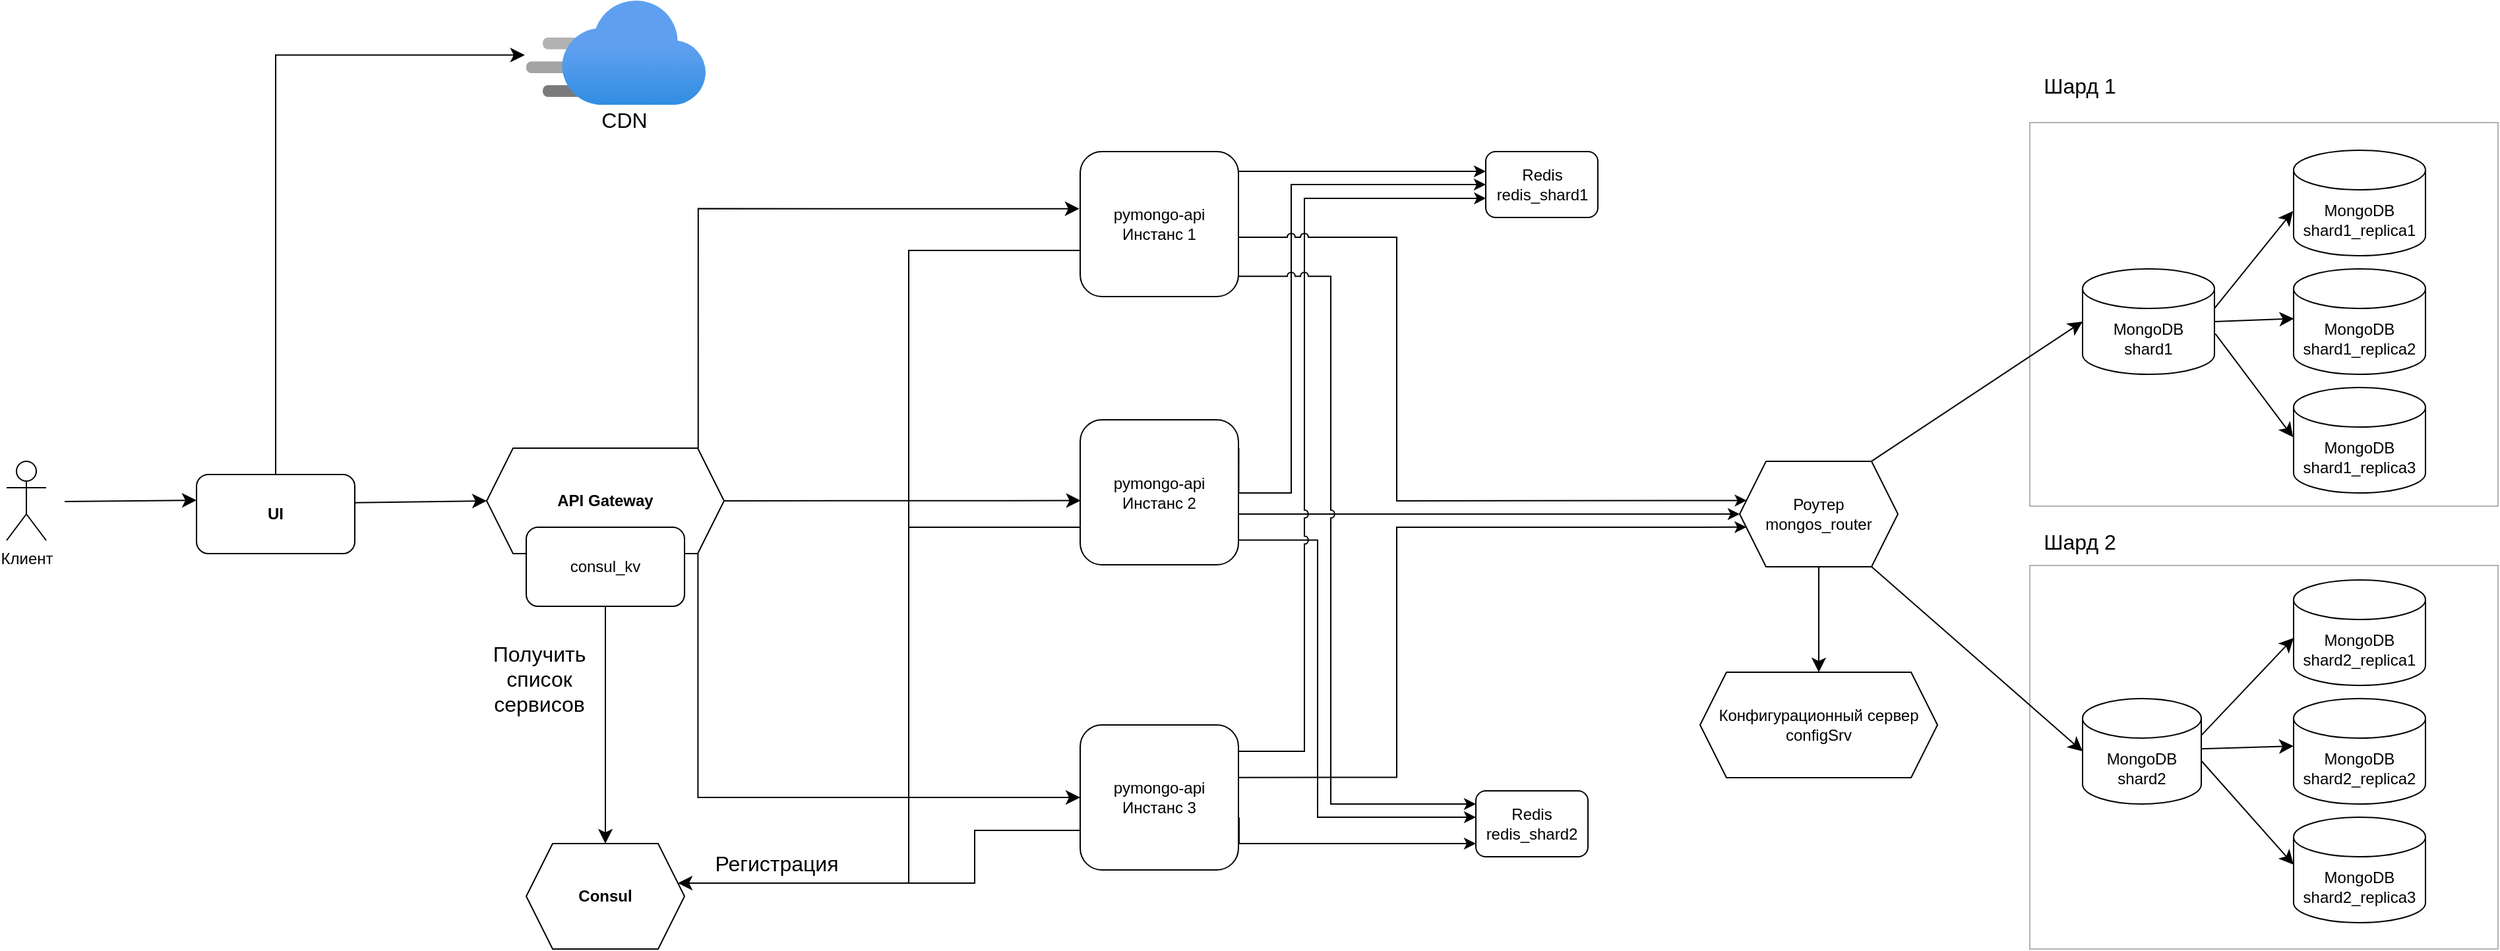 <mxfile version="24.7.8" pages="6">
  <diagram name="CDN + роутер + конф.сервер" id="iCAkPIfbl-r3PsDK9RYc">
    <mxGraphModel dx="3269" dy="1342" grid="1" gridSize="10" guides="1" tooltips="1" connect="1" arrows="1" fold="1" page="1" pageScale="1" pageWidth="1169" pageHeight="827" math="0" shadow="0">
      <root>
        <mxCell id="NRxU00xB8ulnAQOYAh15-0" />
        <mxCell id="NRxU00xB8ulnAQOYAh15-1" parent="NRxU00xB8ulnAQOYAh15-0" />
        <mxCell id="NRxU00xB8ulnAQOYAh15-3" value="pymongo-api&lt;div&gt;Инстанс 2&lt;br&gt;&lt;/div&gt;" style="rounded=1;whiteSpace=wrap;html=1;" vertex="1" parent="NRxU00xB8ulnAQOYAh15-1">
          <mxGeometry x="230" y="358.5" width="120" height="110" as="geometry" />
        </mxCell>
        <mxCell id="NRxU00xB8ulnAQOYAh15-6" style="edgeStyle=orthogonalEdgeStyle;rounded=0;orthogonalLoop=1;jettySize=auto;html=1;exitX=1;exitY=0.832;exitDx=0;exitDy=0;exitPerimeter=0;" edge="1" parent="NRxU00xB8ulnAQOYAh15-1" source="NRxU00xB8ulnAQOYAh15-3">
          <mxGeometry relative="1" as="geometry">
            <mxPoint x="400" y="450" as="sourcePoint" />
            <mxPoint x="730" y="430" as="targetPoint" />
            <Array as="points">
              <mxPoint x="350" y="430" />
              <mxPoint x="730" y="430" />
            </Array>
          </mxGeometry>
        </mxCell>
        <mxCell id="NRxU00xB8ulnAQOYAh15-20" value="&lt;div&gt;Redis&lt;/div&gt;redis_shard2" style="rounded=1;whiteSpace=wrap;html=1;" vertex="1" parent="NRxU00xB8ulnAQOYAh15-1">
          <mxGeometry x="530" y="640" width="85" height="50" as="geometry" />
        </mxCell>
        <mxCell id="NRxU00xB8ulnAQOYAh15-21" style="edgeStyle=orthogonalEdgeStyle;rounded=0;orthogonalLoop=1;jettySize=auto;html=1;exitX=1.002;exitY=0.195;exitDx=0;exitDy=0;exitPerimeter=0;" edge="1" parent="NRxU00xB8ulnAQOYAh15-1" source="NRxU00xB8ulnAQOYAh15-3" target="NRxU00xB8ulnAQOYAh15-19">
          <mxGeometry relative="1" as="geometry">
            <mxPoint x="400" y="380" as="sourcePoint" />
            <Array as="points">
              <mxPoint x="350" y="414" />
              <mxPoint x="390" y="414" />
              <mxPoint x="390" y="180" />
            </Array>
            <mxPoint x="550" y="180" as="targetPoint" />
          </mxGeometry>
        </mxCell>
        <mxCell id="NRxU00xB8ulnAQOYAh15-22" style="edgeStyle=orthogonalEdgeStyle;rounded=0;orthogonalLoop=1;jettySize=auto;html=1;jumpStyle=arc;exitX=1;exitY=0.83;exitDx=0;exitDy=0;exitPerimeter=0;" edge="1" parent="NRxU00xB8ulnAQOYAh15-1" source="NRxU00xB8ulnAQOYAh15-3" target="NRxU00xB8ulnAQOYAh15-20">
          <mxGeometry relative="1" as="geometry">
            <mxPoint x="400" y="400" as="sourcePoint" />
            <mxPoint x="550" y="500" as="targetPoint" />
            <Array as="points">
              <mxPoint x="410" y="450" />
              <mxPoint x="410" y="660" />
              <mxPoint x="572" y="660" />
            </Array>
          </mxGeometry>
        </mxCell>
        <mxCell id="NRxU00xB8ulnAQOYAh15-23" value="pymongo-api&lt;div&gt;Инстанс 1&lt;/div&gt;" style="rounded=1;whiteSpace=wrap;html=1;" vertex="1" parent="NRxU00xB8ulnAQOYAh15-1">
          <mxGeometry x="230" y="155" width="120" height="110" as="geometry" />
        </mxCell>
        <mxCell id="NRxU00xB8ulnAQOYAh15-24" value="pymongo-api&lt;div&gt;Инстанс 3&lt;br&gt;&lt;/div&gt;" style="rounded=1;whiteSpace=wrap;html=1;" vertex="1" parent="NRxU00xB8ulnAQOYAh15-1">
          <mxGeometry x="230" y="590" width="120" height="110" as="geometry" />
        </mxCell>
        <mxCell id="NRxU00xB8ulnAQOYAh15-25" style="edgeStyle=orthogonalEdgeStyle;rounded=0;orthogonalLoop=1;jettySize=auto;html=1;entryX=0;entryY=0.3;entryDx=0;entryDy=0;entryPerimeter=0;" edge="1" parent="NRxU00xB8ulnAQOYAh15-1" target="NRxU00xB8ulnAQOYAh15-19">
          <mxGeometry relative="1" as="geometry">
            <mxPoint x="350" y="170" as="sourcePoint" />
            <Array as="points">
              <mxPoint x="350" y="170" />
            </Array>
            <mxPoint x="542" y="160" as="targetPoint" />
          </mxGeometry>
        </mxCell>
        <mxCell id="NRxU00xB8ulnAQOYAh15-26" style="edgeStyle=orthogonalEdgeStyle;rounded=0;orthogonalLoop=1;jettySize=auto;html=1;entryX=0.002;entryY=0.709;entryDx=0;entryDy=0;entryPerimeter=0;jumpStyle=arc;" edge="1" parent="NRxU00xB8ulnAQOYAh15-1" target="NRxU00xB8ulnAQOYAh15-19">
          <mxGeometry relative="1" as="geometry">
            <mxPoint x="350" y="610" as="sourcePoint" />
            <Array as="points">
              <mxPoint x="350" y="610" />
              <mxPoint x="400" y="610" />
              <mxPoint x="400" y="191" />
            </Array>
            <mxPoint x="552" y="190" as="targetPoint" />
          </mxGeometry>
        </mxCell>
        <mxCell id="NRxU00xB8ulnAQOYAh15-29" style="edgeStyle=orthogonalEdgeStyle;rounded=0;orthogonalLoop=1;jettySize=auto;html=1;jumpStyle=arc;exitX=1;exitY=0.86;exitDx=0;exitDy=0;exitPerimeter=0;" edge="1" parent="NRxU00xB8ulnAQOYAh15-1" source="NRxU00xB8ulnAQOYAh15-23" target="NRxU00xB8ulnAQOYAh15-20">
          <mxGeometry relative="1" as="geometry">
            <mxPoint x="360" y="439" as="sourcePoint" />
            <mxPoint x="560" y="550" as="targetPoint" />
            <Array as="points">
              <mxPoint x="420" y="250" />
              <mxPoint x="420" y="650" />
              <mxPoint x="572" y="650" />
            </Array>
          </mxGeometry>
        </mxCell>
        <mxCell id="NRxU00xB8ulnAQOYAh15-30" style="edgeStyle=orthogonalEdgeStyle;rounded=0;orthogonalLoop=1;jettySize=auto;html=1;exitX=1.004;exitY=0.637;exitDx=0;exitDy=0;exitPerimeter=0;jumpStyle=arc;" edge="1" parent="NRxU00xB8ulnAQOYAh15-1" source="NRxU00xB8ulnAQOYAh15-24" target="NRxU00xB8ulnAQOYAh15-20">
          <mxGeometry relative="1" as="geometry">
            <mxPoint x="360" y="650" as="sourcePoint" />
            <Array as="points">
              <mxPoint x="351" y="680" />
              <mxPoint x="572" y="680" />
            </Array>
            <mxPoint x="490" y="510" as="targetPoint" />
          </mxGeometry>
        </mxCell>
        <mxCell id="NRxU00xB8ulnAQOYAh15-31" style="edgeStyle=orthogonalEdgeStyle;rounded=0;orthogonalLoop=1;jettySize=auto;html=1;exitX=1.004;exitY=0.362;exitDx=0;exitDy=0;exitPerimeter=0;entryX=0.043;entryY=0.624;entryDx=0;entryDy=0;entryPerimeter=0;" edge="1" parent="NRxU00xB8ulnAQOYAh15-1" source="NRxU00xB8ulnAQOYAh15-24" target="oDqJ3fj7ZuEr2hhxdQfB-5">
          <mxGeometry relative="1" as="geometry">
            <mxPoint x="360" y="670" as="sourcePoint" />
            <mxPoint x="710" y="440" as="targetPoint" />
            <Array as="points">
              <mxPoint x="470" y="630" />
              <mxPoint x="470" y="440" />
              <mxPoint x="700" y="440" />
            </Array>
          </mxGeometry>
        </mxCell>
        <mxCell id="NRxU00xB8ulnAQOYAh15-32" style="edgeStyle=orthogonalEdgeStyle;rounded=0;orthogonalLoop=1;jettySize=auto;html=1;jumpStyle=arc;entryX=0.044;entryY=0.371;entryDx=0;entryDy=0;entryPerimeter=0;" edge="1" parent="NRxU00xB8ulnAQOYAh15-1" target="oDqJ3fj7ZuEr2hhxdQfB-5">
          <mxGeometry relative="1" as="geometry">
            <mxPoint x="350" y="220" as="sourcePoint" />
            <mxPoint x="710" y="420" as="targetPoint" />
            <Array as="points">
              <mxPoint x="470" y="220" />
              <mxPoint x="470" y="420" />
              <mxPoint x="710" y="420" />
            </Array>
          </mxGeometry>
        </mxCell>
        <mxCell id="NRxU00xB8ulnAQOYAh15-33" value="&lt;b&gt;Consul&lt;/b&gt;" style="shape=hexagon;perimeter=hexagonPerimeter2;whiteSpace=wrap;html=1;fixedSize=1;" vertex="1" parent="NRxU00xB8ulnAQOYAh15-1">
          <mxGeometry x="-190" y="680" width="120" height="80" as="geometry" />
        </mxCell>
        <mxCell id="NRxU00xB8ulnAQOYAh15-34" value="&lt;b&gt;API Gateway&lt;/b&gt;" style="shape=hexagon;perimeter=hexagonPerimeter2;whiteSpace=wrap;html=1;fixedSize=1;" vertex="1" parent="NRxU00xB8ulnAQOYAh15-1">
          <mxGeometry x="-220" y="380" width="180" height="80" as="geometry" />
        </mxCell>
        <mxCell id="NRxU00xB8ulnAQOYAh15-35" value="Клиент" style="shape=umlActor;verticalLabelPosition=bottom;verticalAlign=top;html=1;" vertex="1" parent="NRxU00xB8ulnAQOYAh15-1">
          <mxGeometry x="-584" y="390" width="30" height="60" as="geometry" />
        </mxCell>
        <mxCell id="NRxU00xB8ulnAQOYAh15-36" value="" style="endArrow=classic;html=1;rounded=0;fontSize=12;startSize=8;endSize=8;entryX=-0.005;entryY=0.394;entryDx=0;entryDy=0;entryPerimeter=0;exitX=0.891;exitY=0;exitDx=0;exitDy=0;exitPerimeter=0;edgeStyle=orthogonalEdgeStyle;" edge="1" parent="NRxU00xB8ulnAQOYAh15-1" source="NRxU00xB8ulnAQOYAh15-34" target="NRxU00xB8ulnAQOYAh15-23">
          <mxGeometry width="50" height="50" relative="1" as="geometry">
            <mxPoint x="10" y="380" as="sourcePoint" />
            <mxPoint x="60" y="330" as="targetPoint" />
          </mxGeometry>
        </mxCell>
        <mxCell id="NRxU00xB8ulnAQOYAh15-37" value="" style="endArrow=classic;html=1;rounded=0;fontSize=12;startSize=8;endSize=8;curved=1;entryX=0.003;entryY=0.557;entryDx=0;entryDy=0;exitX=1;exitY=0.5;exitDx=0;exitDy=0;entryPerimeter=0;" edge="1" parent="NRxU00xB8ulnAQOYAh15-1" source="NRxU00xB8ulnAQOYAh15-34" target="NRxU00xB8ulnAQOYAh15-3">
          <mxGeometry width="50" height="50" relative="1" as="geometry">
            <mxPoint x="-50" y="390" as="sourcePoint" />
            <mxPoint x="239" y="208" as="targetPoint" />
          </mxGeometry>
        </mxCell>
        <mxCell id="NRxU00xB8ulnAQOYAh15-38" value="" style="endArrow=classic;html=1;rounded=0;fontSize=12;startSize=8;endSize=8;entryX=0;entryY=0.5;entryDx=0;entryDy=0;exitX=0.89;exitY=0.997;exitDx=0;exitDy=0;exitPerimeter=0;edgeStyle=orthogonalEdgeStyle;" edge="1" parent="NRxU00xB8ulnAQOYAh15-1" source="NRxU00xB8ulnAQOYAh15-34" target="NRxU00xB8ulnAQOYAh15-24">
          <mxGeometry width="50" height="50" relative="1" as="geometry">
            <mxPoint x="-30" y="430" as="sourcePoint" />
            <mxPoint x="240" y="430" as="targetPoint" />
          </mxGeometry>
        </mxCell>
        <mxCell id="NRxU00xB8ulnAQOYAh15-39" value="" style="endArrow=none;html=1;rounded=0;fontSize=12;startSize=8;endSize=8;edgeStyle=orthogonalEdgeStyle;startArrow=none;startFill=0;endFill=0;" edge="1" parent="NRxU00xB8ulnAQOYAh15-1" target="NRxU00xB8ulnAQOYAh15-24">
          <mxGeometry width="50" height="50" relative="1" as="geometry">
            <mxPoint x="-20" y="710" as="sourcePoint" />
            <mxPoint x="230" y="670" as="targetPoint" />
            <Array as="points">
              <mxPoint x="-20" y="710" />
              <mxPoint x="150" y="710" />
              <mxPoint x="150" y="670" />
            </Array>
          </mxGeometry>
        </mxCell>
        <mxCell id="NRxU00xB8ulnAQOYAh15-40" value="" style="endArrow=none;html=1;rounded=0;fontSize=12;startSize=8;endSize=8;edgeStyle=orthogonalEdgeStyle;startArrow=classic;startFill=1;endFill=0;" edge="1" parent="NRxU00xB8ulnAQOYAh15-1" source="NRxU00xB8ulnAQOYAh15-33">
          <mxGeometry width="50" height="50" relative="1" as="geometry">
            <mxPoint x="-70" y="705.03" as="sourcePoint" />
            <mxPoint x="230" y="440" as="targetPoint" />
            <Array as="points">
              <mxPoint x="100" y="710" />
              <mxPoint x="100" y="440" />
            </Array>
          </mxGeometry>
        </mxCell>
        <mxCell id="NRxU00xB8ulnAQOYAh15-41" value="" style="endArrow=none;html=1;rounded=0;fontSize=12;startSize=8;endSize=8;edgeStyle=orthogonalEdgeStyle;startArrow=none;startFill=0;endFill=0;" edge="1" parent="NRxU00xB8ulnAQOYAh15-1">
          <mxGeometry width="50" height="50" relative="1" as="geometry">
            <mxPoint x="-40" y="710" as="sourcePoint" />
            <mxPoint x="230" y="230" as="targetPoint" />
            <Array as="points">
              <mxPoint x="-40" y="710" />
              <mxPoint x="100" y="710" />
              <mxPoint x="100" y="230" />
            </Array>
          </mxGeometry>
        </mxCell>
        <mxCell id="NRxU00xB8ulnAQOYAh15-42" value="Регистрация" style="text;html=1;align=center;verticalAlign=middle;whiteSpace=wrap;rounded=0;fontSize=16;" vertex="1" parent="NRxU00xB8ulnAQOYAh15-1">
          <mxGeometry x="-30" y="680" width="60" height="30" as="geometry" />
        </mxCell>
        <mxCell id="NRxU00xB8ulnAQOYAh15-43" value="" style="endArrow=none;html=1;rounded=0;fontSize=12;startSize=8;endSize=8;curved=1;entryX=0.5;entryY=1;entryDx=0;entryDy=0;exitX=0.5;exitY=0;exitDx=0;exitDy=0;startArrow=classic;startFill=1;endFill=0;" edge="1" parent="NRxU00xB8ulnAQOYAh15-1" source="NRxU00xB8ulnAQOYAh15-33" target="NRxU00xB8ulnAQOYAh15-34">
          <mxGeometry width="50" height="50" relative="1" as="geometry">
            <mxPoint x="-180" y="615" as="sourcePoint" />
            <mxPoint x="-130" y="565" as="targetPoint" />
          </mxGeometry>
        </mxCell>
        <mxCell id="NRxU00xB8ulnAQOYAh15-44" value="Получить&lt;div&gt;список&lt;/div&gt;&lt;div&gt;сервисов&lt;/div&gt;" style="text;html=1;align=center;verticalAlign=middle;whiteSpace=wrap;rounded=0;fontSize=16;" vertex="1" parent="NRxU00xB8ulnAQOYAh15-1">
          <mxGeometry x="-210" y="540" width="60" height="30" as="geometry" />
        </mxCell>
        <mxCell id="NRxU00xB8ulnAQOYAh15-45" value="consul_kv" style="rounded=1;whiteSpace=wrap;html=1;" vertex="1" parent="NRxU00xB8ulnAQOYAh15-1">
          <mxGeometry x="-190" y="440" width="120" height="60" as="geometry" />
        </mxCell>
        <mxCell id="NRxU00xB8ulnAQOYAh15-50" value="&lt;b&gt;UI&lt;/b&gt;" style="rounded=1;whiteSpace=wrap;html=1;" vertex="1" parent="NRxU00xB8ulnAQOYAh15-1">
          <mxGeometry x="-440" y="400" width="120" height="60" as="geometry" />
        </mxCell>
        <mxCell id="NRxU00xB8ulnAQOYAh15-51" value="" style="image;aspect=fixed;html=1;points=[];align=center;fontSize=12;image=img/lib/azure2/app_services/CDN_Profiles.svg;" vertex="1" parent="NRxU00xB8ulnAQOYAh15-1">
          <mxGeometry x="-190" y="40" width="136" height="80" as="geometry" />
        </mxCell>
        <mxCell id="NRxU00xB8ulnAQOYAh15-52" value="CDN" style="text;html=1;align=center;verticalAlign=middle;resizable=0;points=[];autosize=1;strokeColor=none;fillColor=none;fontSize=16;" vertex="1" parent="NRxU00xB8ulnAQOYAh15-1">
          <mxGeometry x="-146" y="116" width="60" height="30" as="geometry" />
        </mxCell>
        <mxCell id="NRxU00xB8ulnAQOYAh15-53" value="" style="endArrow=classic;html=1;rounded=0;fontSize=12;startSize=8;endSize=8;curved=1;entryX=0;entryY=0.5;entryDx=0;entryDy=0;exitX=1.002;exitY=0.357;exitDx=0;exitDy=0;exitPerimeter=0;" edge="1" parent="NRxU00xB8ulnAQOYAh15-1" source="NRxU00xB8ulnAQOYAh15-50" target="NRxU00xB8ulnAQOYAh15-34">
          <mxGeometry width="50" height="50" relative="1" as="geometry">
            <mxPoint x="-320" y="430" as="sourcePoint" />
            <mxPoint x="-270" y="380" as="targetPoint" />
          </mxGeometry>
        </mxCell>
        <mxCell id="NRxU00xB8ulnAQOYAh15-54" value="" style="endArrow=classic;html=1;rounded=0;fontSize=12;startSize=8;endSize=8;edgeStyle=elbowEdgeStyle;entryX=-0.008;entryY=0.522;entryDx=0;entryDy=0;entryPerimeter=0;exitX=0.5;exitY=-0.006;exitDx=0;exitDy=0;exitPerimeter=0;" edge="1" parent="NRxU00xB8ulnAQOYAh15-1" source="NRxU00xB8ulnAQOYAh15-50" target="NRxU00xB8ulnAQOYAh15-51">
          <mxGeometry width="50" height="50" relative="1" as="geometry">
            <mxPoint x="-380" y="390" as="sourcePoint" />
            <mxPoint x="-370" y="310" as="targetPoint" />
            <Array as="points">
              <mxPoint x="-380" y="250" />
            </Array>
          </mxGeometry>
        </mxCell>
        <mxCell id="NRxU00xB8ulnAQOYAh15-55" value="" style="endArrow=classic;html=1;rounded=0;fontSize=12;startSize=8;endSize=8;curved=1;entryX=0;entryY=0.5;entryDx=0;entryDy=0;exitX=1.002;exitY=0.357;exitDx=0;exitDy=0;exitPerimeter=0;" edge="1" parent="NRxU00xB8ulnAQOYAh15-1">
          <mxGeometry width="50" height="50" relative="1" as="geometry">
            <mxPoint x="-540" y="420.5" as="sourcePoint" />
            <mxPoint x="-440" y="419.5" as="targetPoint" />
          </mxGeometry>
        </mxCell>
        <mxCell id="NRxU00xB8ulnAQOYAh15-19" value="&lt;div&gt;Redis&lt;/div&gt;redis_shard1" style="rounded=1;whiteSpace=wrap;html=1;" vertex="1" parent="NRxU00xB8ulnAQOYAh15-1">
          <mxGeometry x="537.5" y="155" width="85" height="50" as="geometry" />
        </mxCell>
        <mxCell id="oDqJ3fj7ZuEr2hhxdQfB-4" value="" style="group" vertex="1" connectable="0" parent="NRxU00xB8ulnAQOYAh15-1">
          <mxGeometry x="990" y="154" width="315" height="270" as="geometry" />
        </mxCell>
        <mxCell id="NRxU00xB8ulnAQOYAh15-2" value="MongoDB&lt;div&gt;shard1&lt;br&gt;&lt;/div&gt;" style="shape=cylinder3;whiteSpace=wrap;html=1;boundedLbl=1;backgroundOutline=1;size=15;" vertex="1" parent="oDqJ3fj7ZuEr2hhxdQfB-4">
          <mxGeometry y="90" width="100" height="80" as="geometry" />
        </mxCell>
        <mxCell id="NRxU00xB8ulnAQOYAh15-7" value="MongoDB&lt;div&gt;shard1_replica1&lt;br&gt;&lt;/div&gt;" style="shape=cylinder3;whiteSpace=wrap;html=1;boundedLbl=1;backgroundOutline=1;size=15;" vertex="1" parent="oDqJ3fj7ZuEr2hhxdQfB-4">
          <mxGeometry x="160" width="100" height="80" as="geometry" />
        </mxCell>
        <mxCell id="NRxU00xB8ulnAQOYAh15-8" value="MongoDB&lt;div&gt;shard1_replica2&lt;br&gt;&lt;/div&gt;" style="shape=cylinder3;whiteSpace=wrap;html=1;boundedLbl=1;backgroundOutline=1;size=15;" vertex="1" parent="oDqJ3fj7ZuEr2hhxdQfB-4">
          <mxGeometry x="160" y="90" width="100" height="80" as="geometry" />
        </mxCell>
        <mxCell id="NRxU00xB8ulnAQOYAh15-9" value="MongoDB&lt;br&gt;shard1_replica3" style="shape=cylinder3;whiteSpace=wrap;html=1;boundedLbl=1;backgroundOutline=1;size=15;" vertex="1" parent="oDqJ3fj7ZuEr2hhxdQfB-4">
          <mxGeometry x="160" y="180" width="100" height="80" as="geometry" />
        </mxCell>
        <mxCell id="NRxU00xB8ulnAQOYAh15-13" value="" style="endArrow=classic;html=1;rounded=0;fontSize=12;startSize=8;endSize=8;curved=1;entryX=-0.005;entryY=0.577;entryDx=0;entryDy=0;entryPerimeter=0;exitX=1.001;exitY=0.372;exitDx=0;exitDy=0;exitPerimeter=0;" edge="1" parent="oDqJ3fj7ZuEr2hhxdQfB-4" source="NRxU00xB8ulnAQOYAh15-2" target="NRxU00xB8ulnAQOYAh15-7">
          <mxGeometry width="50" height="50" relative="1" as="geometry">
            <mxPoint x="60" y="120" as="sourcePoint" />
            <mxPoint x="110" y="70" as="targetPoint" />
          </mxGeometry>
        </mxCell>
        <mxCell id="NRxU00xB8ulnAQOYAh15-14" value="" style="endArrow=classic;html=1;rounded=0;fontSize=12;startSize=8;endSize=8;curved=1;entryX=0.003;entryY=0.472;entryDx=0;entryDy=0;entryPerimeter=0;exitX=1;exitY=0.5;exitDx=0;exitDy=0;exitPerimeter=0;" edge="1" parent="oDqJ3fj7ZuEr2hhxdQfB-4" source="NRxU00xB8ulnAQOYAh15-2" target="NRxU00xB8ulnAQOYAh15-8">
          <mxGeometry width="50" height="50" relative="1" as="geometry">
            <mxPoint x="70" y="130" as="sourcePoint" />
            <mxPoint x="170" y="56" as="targetPoint" />
          </mxGeometry>
        </mxCell>
        <mxCell id="NRxU00xB8ulnAQOYAh15-15" value="" style="endArrow=classic;html=1;rounded=0;fontSize=12;startSize=8;endSize=8;curved=1;entryX=-0.004;entryY=0.471;entryDx=0;entryDy=0;entryPerimeter=0;exitX=1.006;exitY=0.614;exitDx=0;exitDy=0;exitPerimeter=0;" edge="1" parent="oDqJ3fj7ZuEr2hhxdQfB-4" source="NRxU00xB8ulnAQOYAh15-2" target="NRxU00xB8ulnAQOYAh15-9">
          <mxGeometry width="50" height="50" relative="1" as="geometry">
            <mxPoint x="70" y="140" as="sourcePoint" />
            <mxPoint x="170" y="138" as="targetPoint" />
          </mxGeometry>
        </mxCell>
        <mxCell id="oDqJ3fj7ZuEr2hhxdQfB-1" value="" style="group" vertex="1" connectable="0" parent="oDqJ3fj7ZuEr2hhxdQfB-4">
          <mxGeometry x="-40" y="-64" width="355" height="334" as="geometry" />
        </mxCell>
        <mxCell id="NRxU00xB8ulnAQOYAh15-47" value="Шард 1" style="text;html=1;align=center;verticalAlign=middle;whiteSpace=wrap;rounded=0;fontSize=16;" vertex="1" parent="oDqJ3fj7ZuEr2hhxdQfB-1">
          <mxGeometry x="7.5" width="60" height="29" as="geometry" />
        </mxCell>
        <mxCell id="NRxU00xB8ulnAQOYAh15-46" value="" style="rounded=0;whiteSpace=wrap;html=1;fillColor=none;strokeWidth=1;glass=0;shadow=0;perimeterSpacing=0;opacity=30;" vertex="1" parent="oDqJ3fj7ZuEr2hhxdQfB-1">
          <mxGeometry y="43" width="355" height="291" as="geometry" />
        </mxCell>
        <mxCell id="oDqJ3fj7ZuEr2hhxdQfB-10" value="" style="endArrow=classic;html=1;rounded=0;fontSize=12;startSize=8;endSize=8;curved=1;entryX=0;entryY=0.5;entryDx=0;entryDy=0;entryPerimeter=0;exitX=0.833;exitY=-0.001;exitDx=0;exitDy=0;exitPerimeter=0;" edge="1" parent="NRxU00xB8ulnAQOYAh15-1" source="oDqJ3fj7ZuEr2hhxdQfB-5" target="NRxU00xB8ulnAQOYAh15-2">
          <mxGeometry width="50" height="50" relative="1" as="geometry">
            <mxPoint x="720" y="440" as="sourcePoint" />
            <mxPoint x="770" y="390" as="targetPoint" />
          </mxGeometry>
        </mxCell>
        <mxCell id="oDqJ3fj7ZuEr2hhxdQfB-11" value="" style="endArrow=classic;html=1;rounded=0;fontSize=12;startSize=8;endSize=8;curved=1;entryX=0;entryY=0.5;entryDx=0;entryDy=0;entryPerimeter=0;exitX=0.829;exitY=0.993;exitDx=0;exitDy=0;exitPerimeter=0;" edge="1" parent="NRxU00xB8ulnAQOYAh15-1" source="oDqJ3fj7ZuEr2hhxdQfB-5" target="NRxU00xB8ulnAQOYAh15-5">
          <mxGeometry width="50" height="50" relative="1" as="geometry">
            <mxPoint x="840" y="400" as="sourcePoint" />
            <mxPoint x="1000" y="294" as="targetPoint" />
          </mxGeometry>
        </mxCell>
        <mxCell id="NRxU00xB8ulnAQOYAh15-5" value="MongoDB&lt;div&gt;shard2&lt;br&gt;&lt;/div&gt;" style="shape=cylinder3;whiteSpace=wrap;html=1;boundedLbl=1;backgroundOutline=1;size=15;" vertex="1" parent="NRxU00xB8ulnAQOYAh15-1">
          <mxGeometry x="990" y="570" width="90" height="80" as="geometry" />
        </mxCell>
        <mxCell id="NRxU00xB8ulnAQOYAh15-10" value="MongoDB&lt;div&gt;shard2_replica1&lt;br&gt;&lt;/div&gt;" style="shape=cylinder3;whiteSpace=wrap;html=1;boundedLbl=1;backgroundOutline=1;size=15;" vertex="1" parent="NRxU00xB8ulnAQOYAh15-1">
          <mxGeometry x="1150" y="480" width="100" height="80" as="geometry" />
        </mxCell>
        <mxCell id="NRxU00xB8ulnAQOYAh15-11" value="MongoDB&lt;br&gt;shard2_replica2" style="shape=cylinder3;whiteSpace=wrap;html=1;boundedLbl=1;backgroundOutline=1;size=15;" vertex="1" parent="NRxU00xB8ulnAQOYAh15-1">
          <mxGeometry x="1150" y="570" width="100" height="80" as="geometry" />
        </mxCell>
        <mxCell id="NRxU00xB8ulnAQOYAh15-12" value="MongoDB&lt;br&gt;shard2_replica3" style="shape=cylinder3;whiteSpace=wrap;html=1;boundedLbl=1;backgroundOutline=1;size=15;" vertex="1" parent="NRxU00xB8ulnAQOYAh15-1">
          <mxGeometry x="1150" y="660" width="100" height="80" as="geometry" />
        </mxCell>
        <mxCell id="NRxU00xB8ulnAQOYAh15-16" value="" style="endArrow=classic;html=1;rounded=0;fontSize=12;startSize=8;endSize=8;curved=1;entryX=-0.005;entryY=0.577;entryDx=0;entryDy=0;entryPerimeter=0;exitX=1;exitY=0.349;exitDx=0;exitDy=0;exitPerimeter=0;" edge="1" parent="NRxU00xB8ulnAQOYAh15-1" source="NRxU00xB8ulnAQOYAh15-5">
          <mxGeometry width="50" height="50" relative="1" as="geometry">
            <mxPoint x="1050" y="598" as="sourcePoint" />
            <mxPoint x="1150" y="524" as="targetPoint" />
          </mxGeometry>
        </mxCell>
        <mxCell id="NRxU00xB8ulnAQOYAh15-17" value="" style="endArrow=classic;html=1;rounded=0;fontSize=12;startSize=8;endSize=8;curved=1;entryX=0.003;entryY=0.472;entryDx=0;entryDy=0;entryPerimeter=0;exitX=1;exitY=0.476;exitDx=0;exitDy=0;exitPerimeter=0;" edge="1" parent="NRxU00xB8ulnAQOYAh15-1" source="NRxU00xB8ulnAQOYAh15-5">
          <mxGeometry width="50" height="50" relative="1" as="geometry">
            <mxPoint x="1050" y="608" as="sourcePoint" />
            <mxPoint x="1150" y="606" as="targetPoint" />
          </mxGeometry>
        </mxCell>
        <mxCell id="NRxU00xB8ulnAQOYAh15-18" value="" style="endArrow=classic;html=1;rounded=0;fontSize=12;startSize=8;endSize=8;curved=1;entryX=-0.004;entryY=0.471;entryDx=0;entryDy=0;entryPerimeter=0;exitX=1;exitY=0.589;exitDx=0;exitDy=0;exitPerimeter=0;" edge="1" parent="NRxU00xB8ulnAQOYAh15-1" source="NRxU00xB8ulnAQOYAh15-5">
          <mxGeometry width="50" height="50" relative="1" as="geometry">
            <mxPoint x="1050" y="617" as="sourcePoint" />
            <mxPoint x="1150" y="696" as="targetPoint" />
          </mxGeometry>
        </mxCell>
        <mxCell id="oDqJ3fj7ZuEr2hhxdQfB-2" value="" style="group" vertex="1" connectable="0" parent="NRxU00xB8ulnAQOYAh15-1">
          <mxGeometry x="950" y="436" width="355" height="324" as="geometry" />
        </mxCell>
        <mxCell id="NRxU00xB8ulnAQOYAh15-48" value="" style="rounded=0;whiteSpace=wrap;html=1;fillColor=none;strokeWidth=1;glass=0;shadow=0;perimeterSpacing=0;opacity=30;" vertex="1" parent="oDqJ3fj7ZuEr2hhxdQfB-2">
          <mxGeometry y="33" width="355" height="291" as="geometry" />
        </mxCell>
        <mxCell id="NRxU00xB8ulnAQOYAh15-49" value="Шард 2" style="text;html=1;align=center;verticalAlign=middle;whiteSpace=wrap;rounded=0;fontSize=16;" vertex="1" parent="oDqJ3fj7ZuEr2hhxdQfB-2">
          <mxGeometry x="7.5" width="60" height="29" as="geometry" />
        </mxCell>
        <mxCell id="oDqJ3fj7ZuEr2hhxdQfB-5" value="&lt;div&gt;Роутер&lt;/div&gt;mongos_router" style="shape=hexagon;perimeter=hexagonPerimeter2;whiteSpace=wrap;html=1;fixedSize=1;" vertex="1" parent="NRxU00xB8ulnAQOYAh15-1">
          <mxGeometry x="730" y="390" width="120" height="80" as="geometry" />
        </mxCell>
        <mxCell id="oDqJ3fj7ZuEr2hhxdQfB-6" value="&lt;div&gt;Конфигурационный сервер&lt;/div&gt;configSrv" style="shape=hexagon;perimeter=hexagonPerimeter2;whiteSpace=wrap;html=1;fixedSize=1;" vertex="1" parent="NRxU00xB8ulnAQOYAh15-1">
          <mxGeometry x="700" y="550" width="180" height="80" as="geometry" />
        </mxCell>
        <mxCell id="oDqJ3fj7ZuEr2hhxdQfB-7" value="" style="endArrow=classic;html=1;rounded=0;fontSize=12;startSize=8;endSize=8;curved=1;entryX=0.5;entryY=0;entryDx=0;entryDy=0;exitX=0.5;exitY=1;exitDx=0;exitDy=0;" edge="1" parent="NRxU00xB8ulnAQOYAh15-1" source="oDqJ3fj7ZuEr2hhxdQfB-5" target="oDqJ3fj7ZuEr2hhxdQfB-6">
          <mxGeometry width="50" height="50" relative="1" as="geometry">
            <mxPoint x="750" y="510" as="sourcePoint" />
            <mxPoint x="800" y="460" as="targetPoint" />
          </mxGeometry>
        </mxCell>
      </root>
    </mxGraphModel>
  </diagram>
  <diagram name="CDN" id="ZTXmEAFNuVznvVxMJ9MC">
    <mxGraphModel dx="3269" dy="1342" grid="1" gridSize="10" guides="1" tooltips="1" connect="1" arrows="1" fold="1" page="1" pageScale="1" pageWidth="1169" pageHeight="827" math="0" shadow="0">
      <root>
        <mxCell id="NaimFlxnk4q4UYczRBCv-0" />
        <mxCell id="NaimFlxnk4q4UYczRBCv-1" parent="NaimFlxnk4q4UYczRBCv-0" />
        <mxCell id="NaimFlxnk4q4UYczRBCv-2" value="MongoDB&lt;div&gt;shard1&lt;br&gt;&lt;/div&gt;" style="shape=cylinder3;whiteSpace=wrap;html=1;boundedLbl=1;backgroundOutline=1;size=15;" vertex="1" parent="NaimFlxnk4q4UYczRBCv-1">
          <mxGeometry x="550" y="230" width="100" height="80" as="geometry" />
        </mxCell>
        <mxCell id="NaimFlxnk4q4UYczRBCv-3" value="pymongo-api&lt;div&gt;Инстанс 2&lt;br&gt;&lt;/div&gt;" style="rounded=1;whiteSpace=wrap;html=1;" vertex="1" parent="NaimFlxnk4q4UYczRBCv-1">
          <mxGeometry x="230" y="358.5" width="120" height="110" as="geometry" />
        </mxCell>
        <mxCell id="NaimFlxnk4q4UYczRBCv-4" style="edgeStyle=orthogonalEdgeStyle;rounded=0;orthogonalLoop=1;jettySize=auto;html=1;exitX=1.003;exitY=0.381;exitDx=0;exitDy=0;exitPerimeter=0;jumpStyle=arc;" edge="1" parent="NaimFlxnk4q4UYczRBCv-1" source="NaimFlxnk4q4UYczRBCv-3">
          <mxGeometry relative="1" as="geometry">
            <mxPoint x="350" y="390" as="sourcePoint" />
            <Array as="points">
              <mxPoint x="430" y="400" />
              <mxPoint x="430" y="270" />
            </Array>
            <mxPoint x="550" y="270" as="targetPoint" />
          </mxGeometry>
        </mxCell>
        <mxCell id="NaimFlxnk4q4UYczRBCv-5" value="MongoDB&lt;div&gt;shard2&lt;br&gt;&lt;/div&gt;" style="shape=cylinder3;whiteSpace=wrap;html=1;boundedLbl=1;backgroundOutline=1;size=15;" vertex="1" parent="NaimFlxnk4q4UYczRBCv-1">
          <mxGeometry x="550" y="550" width="90" height="80" as="geometry" />
        </mxCell>
        <mxCell id="NaimFlxnk4q4UYczRBCv-6" style="edgeStyle=orthogonalEdgeStyle;rounded=0;orthogonalLoop=1;jettySize=auto;html=1;exitX=1;exitY=0.832;exitDx=0;exitDy=0;exitPerimeter=0;" edge="1" parent="NaimFlxnk4q4UYczRBCv-1" source="NaimFlxnk4q4UYczRBCv-3">
          <mxGeometry relative="1" as="geometry">
            <mxPoint x="400" y="450" as="sourcePoint" />
            <mxPoint x="550" y="600" as="targetPoint" />
            <Array as="points">
              <mxPoint x="480" y="450" />
              <mxPoint x="480" y="600" />
              <mxPoint x="550" y="600" />
            </Array>
          </mxGeometry>
        </mxCell>
        <mxCell id="NaimFlxnk4q4UYczRBCv-7" value="MongoDB&lt;div&gt;shard1_replica1&lt;br&gt;&lt;/div&gt;" style="shape=cylinder3;whiteSpace=wrap;html=1;boundedLbl=1;backgroundOutline=1;size=15;" vertex="1" parent="NaimFlxnk4q4UYczRBCv-1">
          <mxGeometry x="710" y="140" width="100" height="80" as="geometry" />
        </mxCell>
        <mxCell id="NaimFlxnk4q4UYczRBCv-8" value="MongoDB&lt;div&gt;shard1_replica2&lt;br&gt;&lt;/div&gt;" style="shape=cylinder3;whiteSpace=wrap;html=1;boundedLbl=1;backgroundOutline=1;size=15;" vertex="1" parent="NaimFlxnk4q4UYczRBCv-1">
          <mxGeometry x="710" y="230" width="100" height="80" as="geometry" />
        </mxCell>
        <mxCell id="NaimFlxnk4q4UYczRBCv-9" value="MongoDB&lt;br&gt;shard1_replica3" style="shape=cylinder3;whiteSpace=wrap;html=1;boundedLbl=1;backgroundOutline=1;size=15;" vertex="1" parent="NaimFlxnk4q4UYczRBCv-1">
          <mxGeometry x="710" y="320" width="100" height="80" as="geometry" />
        </mxCell>
        <mxCell id="NaimFlxnk4q4UYczRBCv-10" value="MongoDB&lt;div&gt;shard2_replica1&lt;br&gt;&lt;/div&gt;" style="shape=cylinder3;whiteSpace=wrap;html=1;boundedLbl=1;backgroundOutline=1;size=15;" vertex="1" parent="NaimFlxnk4q4UYczRBCv-1">
          <mxGeometry x="710" y="460" width="100" height="80" as="geometry" />
        </mxCell>
        <mxCell id="NaimFlxnk4q4UYczRBCv-11" value="MongoDB&lt;br&gt;shard2_replica2" style="shape=cylinder3;whiteSpace=wrap;html=1;boundedLbl=1;backgroundOutline=1;size=15;" vertex="1" parent="NaimFlxnk4q4UYczRBCv-1">
          <mxGeometry x="710" y="550" width="100" height="80" as="geometry" />
        </mxCell>
        <mxCell id="NaimFlxnk4q4UYczRBCv-12" value="MongoDB&lt;br&gt;shard2_replica3" style="shape=cylinder3;whiteSpace=wrap;html=1;boundedLbl=1;backgroundOutline=1;size=15;" vertex="1" parent="NaimFlxnk4q4UYczRBCv-1">
          <mxGeometry x="710" y="640" width="100" height="80" as="geometry" />
        </mxCell>
        <mxCell id="NaimFlxnk4q4UYczRBCv-13" value="" style="endArrow=classic;html=1;rounded=0;fontSize=12;startSize=8;endSize=8;curved=1;entryX=-0.005;entryY=0.577;entryDx=0;entryDy=0;entryPerimeter=0;exitX=1.001;exitY=0.372;exitDx=0;exitDy=0;exitPerimeter=0;" edge="1" parent="NaimFlxnk4q4UYczRBCv-1" source="NaimFlxnk4q4UYczRBCv-2" target="NaimFlxnk4q4UYczRBCv-7">
          <mxGeometry width="50" height="50" relative="1" as="geometry">
            <mxPoint x="610" y="260" as="sourcePoint" />
            <mxPoint x="660" y="210" as="targetPoint" />
          </mxGeometry>
        </mxCell>
        <mxCell id="NaimFlxnk4q4UYczRBCv-14" value="" style="endArrow=classic;html=1;rounded=0;fontSize=12;startSize=8;endSize=8;curved=1;entryX=0.003;entryY=0.472;entryDx=0;entryDy=0;entryPerimeter=0;exitX=1;exitY=0.5;exitDx=0;exitDy=0;exitPerimeter=0;" edge="1" parent="NaimFlxnk4q4UYczRBCv-1" source="NaimFlxnk4q4UYczRBCv-2" target="NaimFlxnk4q4UYczRBCv-8">
          <mxGeometry width="50" height="50" relative="1" as="geometry">
            <mxPoint x="620" y="270" as="sourcePoint" />
            <mxPoint x="720" y="196" as="targetPoint" />
          </mxGeometry>
        </mxCell>
        <mxCell id="NaimFlxnk4q4UYczRBCv-15" value="" style="endArrow=classic;html=1;rounded=0;fontSize=12;startSize=8;endSize=8;curved=1;entryX=-0.004;entryY=0.471;entryDx=0;entryDy=0;entryPerimeter=0;exitX=1.006;exitY=0.614;exitDx=0;exitDy=0;exitPerimeter=0;" edge="1" parent="NaimFlxnk4q4UYczRBCv-1" source="NaimFlxnk4q4UYczRBCv-2" target="NaimFlxnk4q4UYczRBCv-9">
          <mxGeometry width="50" height="50" relative="1" as="geometry">
            <mxPoint x="620" y="280" as="sourcePoint" />
            <mxPoint x="720" y="278" as="targetPoint" />
          </mxGeometry>
        </mxCell>
        <mxCell id="NaimFlxnk4q4UYczRBCv-16" value="" style="endArrow=classic;html=1;rounded=0;fontSize=12;startSize=8;endSize=8;curved=1;entryX=-0.005;entryY=0.577;entryDx=0;entryDy=0;entryPerimeter=0;exitX=1;exitY=0.349;exitDx=0;exitDy=0;exitPerimeter=0;" edge="1" parent="NaimFlxnk4q4UYczRBCv-1" source="NaimFlxnk4q4UYczRBCv-5">
          <mxGeometry width="50" height="50" relative="1" as="geometry">
            <mxPoint x="610" y="578" as="sourcePoint" />
            <mxPoint x="710" y="504" as="targetPoint" />
          </mxGeometry>
        </mxCell>
        <mxCell id="NaimFlxnk4q4UYczRBCv-17" value="" style="endArrow=classic;html=1;rounded=0;fontSize=12;startSize=8;endSize=8;curved=1;entryX=0.003;entryY=0.472;entryDx=0;entryDy=0;entryPerimeter=0;exitX=1;exitY=0.476;exitDx=0;exitDy=0;exitPerimeter=0;" edge="1" parent="NaimFlxnk4q4UYczRBCv-1" source="NaimFlxnk4q4UYczRBCv-5">
          <mxGeometry width="50" height="50" relative="1" as="geometry">
            <mxPoint x="610" y="588" as="sourcePoint" />
            <mxPoint x="710" y="586" as="targetPoint" />
          </mxGeometry>
        </mxCell>
        <mxCell id="NaimFlxnk4q4UYczRBCv-18" value="" style="endArrow=classic;html=1;rounded=0;fontSize=12;startSize=8;endSize=8;curved=1;entryX=-0.004;entryY=0.471;entryDx=0;entryDy=0;entryPerimeter=0;exitX=1;exitY=0.589;exitDx=0;exitDy=0;exitPerimeter=0;" edge="1" parent="NaimFlxnk4q4UYczRBCv-1" source="NaimFlxnk4q4UYczRBCv-5">
          <mxGeometry width="50" height="50" relative="1" as="geometry">
            <mxPoint x="610" y="597" as="sourcePoint" />
            <mxPoint x="710" y="676" as="targetPoint" />
          </mxGeometry>
        </mxCell>
        <mxCell id="NaimFlxnk4q4UYczRBCv-19" value="&lt;div&gt;Redis&lt;/div&gt;redis_shard1" style="rounded=1;whiteSpace=wrap;html=1;" vertex="1" parent="NaimFlxnk4q4UYczRBCv-1">
          <mxGeometry x="542" y="155" width="85" height="50" as="geometry" />
        </mxCell>
        <mxCell id="NaimFlxnk4q4UYczRBCv-20" value="&lt;div&gt;Redis&lt;/div&gt;redis_shard2" style="rounded=1;whiteSpace=wrap;html=1;" vertex="1" parent="NaimFlxnk4q4UYczRBCv-1">
          <mxGeometry x="537.5" y="475" width="85" height="50" as="geometry" />
        </mxCell>
        <mxCell id="NaimFlxnk4q4UYczRBCv-21" style="edgeStyle=orthogonalEdgeStyle;rounded=0;orthogonalLoop=1;jettySize=auto;html=1;exitX=1.002;exitY=0.195;exitDx=0;exitDy=0;exitPerimeter=0;" edge="1" parent="NaimFlxnk4q4UYczRBCv-1" source="NaimFlxnk4q4UYczRBCv-3" target="NaimFlxnk4q4UYczRBCv-19">
          <mxGeometry relative="1" as="geometry">
            <mxPoint x="400" y="380" as="sourcePoint" />
            <Array as="points">
              <mxPoint x="390" y="380" />
              <mxPoint x="390" y="180" />
            </Array>
            <mxPoint x="550" y="180" as="targetPoint" />
          </mxGeometry>
        </mxCell>
        <mxCell id="NaimFlxnk4q4UYczRBCv-22" style="edgeStyle=orthogonalEdgeStyle;rounded=0;orthogonalLoop=1;jettySize=auto;html=1;jumpStyle=arc;exitX=0.999;exitY=0.642;exitDx=0;exitDy=0;exitPerimeter=0;" edge="1" parent="NaimFlxnk4q4UYczRBCv-1" source="NaimFlxnk4q4UYczRBCv-3" target="NaimFlxnk4q4UYczRBCv-20">
          <mxGeometry relative="1" as="geometry">
            <mxPoint x="400" y="400" as="sourcePoint" />
            <mxPoint x="550" y="500" as="targetPoint" />
            <Array as="points">
              <mxPoint x="500" y="429" />
              <mxPoint x="500" y="500" />
            </Array>
          </mxGeometry>
        </mxCell>
        <mxCell id="NaimFlxnk4q4UYczRBCv-23" value="pymongo-api&lt;div&gt;Инстанс 1&lt;/div&gt;" style="rounded=1;whiteSpace=wrap;html=1;" vertex="1" parent="NaimFlxnk4q4UYczRBCv-1">
          <mxGeometry x="230" y="155" width="120" height="110" as="geometry" />
        </mxCell>
        <mxCell id="NaimFlxnk4q4UYczRBCv-24" value="pymongo-api&lt;div&gt;Инстанс 3&lt;br&gt;&lt;/div&gt;" style="rounded=1;whiteSpace=wrap;html=1;" vertex="1" parent="NaimFlxnk4q4UYczRBCv-1">
          <mxGeometry x="230" y="590" width="120" height="110" as="geometry" />
        </mxCell>
        <mxCell id="NaimFlxnk4q4UYczRBCv-25" style="edgeStyle=orthogonalEdgeStyle;rounded=0;orthogonalLoop=1;jettySize=auto;html=1;entryX=0;entryY=0.3;entryDx=0;entryDy=0;entryPerimeter=0;" edge="1" parent="NaimFlxnk4q4UYczRBCv-1" target="NaimFlxnk4q4UYczRBCv-19">
          <mxGeometry relative="1" as="geometry">
            <mxPoint x="350" y="170" as="sourcePoint" />
            <Array as="points">
              <mxPoint x="350" y="170" />
            </Array>
            <mxPoint x="542" y="160" as="targetPoint" />
          </mxGeometry>
        </mxCell>
        <mxCell id="NaimFlxnk4q4UYczRBCv-26" style="edgeStyle=orthogonalEdgeStyle;rounded=0;orthogonalLoop=1;jettySize=auto;html=1;entryX=0.002;entryY=0.709;entryDx=0;entryDy=0;entryPerimeter=0;jumpStyle=arc;" edge="1" parent="NaimFlxnk4q4UYczRBCv-1" target="NaimFlxnk4q4UYczRBCv-19">
          <mxGeometry relative="1" as="geometry">
            <mxPoint x="350" y="620" as="sourcePoint" />
            <Array as="points">
              <mxPoint x="400" y="620" />
              <mxPoint x="400" y="190" />
            </Array>
            <mxPoint x="552" y="190" as="targetPoint" />
          </mxGeometry>
        </mxCell>
        <mxCell id="NaimFlxnk4q4UYczRBCv-27" style="edgeStyle=orthogonalEdgeStyle;rounded=0;orthogonalLoop=1;jettySize=auto;html=1;exitX=1.003;exitY=0.501;exitDx=0;exitDy=0;exitPerimeter=0;jumpStyle=arc;" edge="1" parent="NaimFlxnk4q4UYczRBCv-1" source="NaimFlxnk4q4UYczRBCv-23">
          <mxGeometry relative="1" as="geometry">
            <mxPoint x="360" y="250" as="sourcePoint" />
            <Array as="points">
              <mxPoint x="520" y="210" />
              <mxPoint x="520" y="260" />
            </Array>
            <mxPoint x="550" y="260" as="targetPoint" />
          </mxGeometry>
        </mxCell>
        <mxCell id="NaimFlxnk4q4UYczRBCv-28" style="edgeStyle=orthogonalEdgeStyle;rounded=0;orthogonalLoop=1;jettySize=auto;html=1;exitX=1.003;exitY=0.455;exitDx=0;exitDy=0;exitPerimeter=0;jumpStyle=arc;" edge="1" parent="NaimFlxnk4q4UYczRBCv-1" source="NaimFlxnk4q4UYczRBCv-24" target="NaimFlxnk4q4UYczRBCv-2">
          <mxGeometry relative="1" as="geometry">
            <mxPoint x="360" y="640" as="sourcePoint" />
            <Array as="points">
              <mxPoint x="440" y="640" />
              <mxPoint x="440" y="280" />
            </Array>
            <mxPoint x="552" y="210" as="targetPoint" />
          </mxGeometry>
        </mxCell>
        <mxCell id="NaimFlxnk4q4UYczRBCv-29" style="edgeStyle=orthogonalEdgeStyle;rounded=0;orthogonalLoop=1;jettySize=auto;html=1;jumpStyle=arc;exitX=1.003;exitY=0.597;exitDx=0;exitDy=0;exitPerimeter=0;entryX=0;entryY=0.25;entryDx=0;entryDy=0;" edge="1" parent="NaimFlxnk4q4UYczRBCv-1" source="NaimFlxnk4q4UYczRBCv-23" target="NaimFlxnk4q4UYczRBCv-20">
          <mxGeometry relative="1" as="geometry">
            <mxPoint x="360" y="439" as="sourcePoint" />
            <mxPoint x="540" y="510" as="targetPoint" />
            <Array as="points">
              <mxPoint x="360" y="221" />
              <mxPoint x="510" y="220" />
              <mxPoint x="510" y="488" />
            </Array>
          </mxGeometry>
        </mxCell>
        <mxCell id="NaimFlxnk4q4UYczRBCv-30" style="edgeStyle=orthogonalEdgeStyle;rounded=0;orthogonalLoop=1;jettySize=auto;html=1;exitX=1.004;exitY=0.637;exitDx=0;exitDy=0;exitPerimeter=0;entryX=0.002;entryY=0.709;entryDx=0;entryDy=0;entryPerimeter=0;jumpStyle=arc;" edge="1" parent="NaimFlxnk4q4UYczRBCv-1" source="NaimFlxnk4q4UYczRBCv-24" target="NaimFlxnk4q4UYczRBCv-20">
          <mxGeometry relative="1" as="geometry">
            <mxPoint x="360" y="650" as="sourcePoint" />
            <Array as="points">
              <mxPoint x="460" y="660" />
              <mxPoint x="460" y="510" />
              <mxPoint x="538" y="510" />
            </Array>
            <mxPoint x="490" y="510" as="targetPoint" />
          </mxGeometry>
        </mxCell>
        <mxCell id="NaimFlxnk4q4UYczRBCv-31" style="edgeStyle=orthogonalEdgeStyle;rounded=0;orthogonalLoop=1;jettySize=auto;html=1;exitX=1.001;exitY=0.815;exitDx=0;exitDy=0;exitPerimeter=0;entryX=0.021;entryY=0.875;entryDx=0;entryDy=0;entryPerimeter=0;" edge="1" parent="NaimFlxnk4q4UYczRBCv-1" source="NaimFlxnk4q4UYczRBCv-24" target="NaimFlxnk4q4UYczRBCv-5">
          <mxGeometry relative="1" as="geometry">
            <mxPoint x="360" y="670" as="sourcePoint" />
            <mxPoint x="550" y="620" as="targetPoint" />
            <Array as="points">
              <mxPoint x="360" y="680" />
              <mxPoint x="480" y="680" />
              <mxPoint x="480" y="620" />
            </Array>
          </mxGeometry>
        </mxCell>
        <mxCell id="NaimFlxnk4q4UYczRBCv-32" style="edgeStyle=orthogonalEdgeStyle;rounded=0;orthogonalLoop=1;jettySize=auto;html=1;jumpStyle=arc;" edge="1" parent="NaimFlxnk4q4UYczRBCv-1">
          <mxGeometry relative="1" as="geometry">
            <mxPoint x="350" y="240" as="sourcePoint" />
            <mxPoint x="550" y="580" as="targetPoint" />
            <Array as="points">
              <mxPoint x="370" y="240" />
              <mxPoint x="370" y="580" />
            </Array>
          </mxGeometry>
        </mxCell>
        <mxCell id="NaimFlxnk4q4UYczRBCv-33" value="&lt;b&gt;Consul&lt;/b&gt;" style="shape=hexagon;perimeter=hexagonPerimeter2;whiteSpace=wrap;html=1;fixedSize=1;" vertex="1" parent="NaimFlxnk4q4UYczRBCv-1">
          <mxGeometry x="-190" y="680" width="120" height="80" as="geometry" />
        </mxCell>
        <mxCell id="NaimFlxnk4q4UYczRBCv-34" value="&lt;b&gt;API Gateway&lt;/b&gt;" style="shape=hexagon;perimeter=hexagonPerimeter2;whiteSpace=wrap;html=1;fixedSize=1;" vertex="1" parent="NaimFlxnk4q4UYczRBCv-1">
          <mxGeometry x="-220" y="380" width="180" height="80" as="geometry" />
        </mxCell>
        <mxCell id="NaimFlxnk4q4UYczRBCv-35" value="Клиент" style="shape=umlActor;verticalLabelPosition=bottom;verticalAlign=top;html=1;" vertex="1" parent="NaimFlxnk4q4UYczRBCv-1">
          <mxGeometry x="-584" y="390" width="30" height="60" as="geometry" />
        </mxCell>
        <mxCell id="NaimFlxnk4q4UYczRBCv-37" value="" style="endArrow=classic;html=1;rounded=0;fontSize=12;startSize=8;endSize=8;entryX=-0.005;entryY=0.394;entryDx=0;entryDy=0;entryPerimeter=0;exitX=0.891;exitY=0;exitDx=0;exitDy=0;exitPerimeter=0;edgeStyle=orthogonalEdgeStyle;" edge="1" parent="NaimFlxnk4q4UYczRBCv-1" source="NaimFlxnk4q4UYczRBCv-34" target="NaimFlxnk4q4UYczRBCv-23">
          <mxGeometry width="50" height="50" relative="1" as="geometry">
            <mxPoint x="10" y="380" as="sourcePoint" />
            <mxPoint x="60" y="330" as="targetPoint" />
          </mxGeometry>
        </mxCell>
        <mxCell id="NaimFlxnk4q4UYczRBCv-38" value="" style="endArrow=classic;html=1;rounded=0;fontSize=12;startSize=8;endSize=8;curved=1;entryX=0.003;entryY=0.557;entryDx=0;entryDy=0;exitX=1;exitY=0.5;exitDx=0;exitDy=0;entryPerimeter=0;" edge="1" parent="NaimFlxnk4q4UYczRBCv-1" source="NaimFlxnk4q4UYczRBCv-34" target="NaimFlxnk4q4UYczRBCv-3">
          <mxGeometry width="50" height="50" relative="1" as="geometry">
            <mxPoint x="-50" y="390" as="sourcePoint" />
            <mxPoint x="239" y="208" as="targetPoint" />
          </mxGeometry>
        </mxCell>
        <mxCell id="NaimFlxnk4q4UYczRBCv-39" value="" style="endArrow=classic;html=1;rounded=0;fontSize=12;startSize=8;endSize=8;entryX=0;entryY=0.5;entryDx=0;entryDy=0;exitX=0.89;exitY=0.997;exitDx=0;exitDy=0;exitPerimeter=0;edgeStyle=orthogonalEdgeStyle;" edge="1" parent="NaimFlxnk4q4UYczRBCv-1" source="NaimFlxnk4q4UYczRBCv-34" target="NaimFlxnk4q4UYczRBCv-24">
          <mxGeometry width="50" height="50" relative="1" as="geometry">
            <mxPoint x="-30" y="430" as="sourcePoint" />
            <mxPoint x="240" y="430" as="targetPoint" />
          </mxGeometry>
        </mxCell>
        <mxCell id="NaimFlxnk4q4UYczRBCv-40" value="" style="endArrow=none;html=1;rounded=0;fontSize=12;startSize=8;endSize=8;edgeStyle=orthogonalEdgeStyle;startArrow=none;startFill=0;endFill=0;" edge="1" parent="NaimFlxnk4q4UYczRBCv-1" target="NaimFlxnk4q4UYczRBCv-24">
          <mxGeometry width="50" height="50" relative="1" as="geometry">
            <mxPoint x="-20" y="710" as="sourcePoint" />
            <mxPoint x="230" y="670" as="targetPoint" />
            <Array as="points">
              <mxPoint x="-20" y="710" />
              <mxPoint x="150" y="710" />
              <mxPoint x="150" y="670" />
            </Array>
          </mxGeometry>
        </mxCell>
        <mxCell id="NaimFlxnk4q4UYczRBCv-41" value="" style="endArrow=none;html=1;rounded=0;fontSize=12;startSize=8;endSize=8;edgeStyle=orthogonalEdgeStyle;startArrow=classic;startFill=1;endFill=0;" edge="1" parent="NaimFlxnk4q4UYczRBCv-1" source="NaimFlxnk4q4UYczRBCv-33">
          <mxGeometry width="50" height="50" relative="1" as="geometry">
            <mxPoint x="-70" y="705.03" as="sourcePoint" />
            <mxPoint x="230" y="440" as="targetPoint" />
            <Array as="points">
              <mxPoint x="100" y="710" />
              <mxPoint x="100" y="440" />
            </Array>
          </mxGeometry>
        </mxCell>
        <mxCell id="NaimFlxnk4q4UYczRBCv-42" value="" style="endArrow=none;html=1;rounded=0;fontSize=12;startSize=8;endSize=8;edgeStyle=orthogonalEdgeStyle;startArrow=none;startFill=0;endFill=0;" edge="1" parent="NaimFlxnk4q4UYczRBCv-1">
          <mxGeometry width="50" height="50" relative="1" as="geometry">
            <mxPoint x="-40" y="710" as="sourcePoint" />
            <mxPoint x="230" y="230" as="targetPoint" />
            <Array as="points">
              <mxPoint x="-40" y="710" />
              <mxPoint x="100" y="710" />
              <mxPoint x="100" y="230" />
            </Array>
          </mxGeometry>
        </mxCell>
        <mxCell id="NaimFlxnk4q4UYczRBCv-43" value="Регистрация" style="text;html=1;align=center;verticalAlign=middle;whiteSpace=wrap;rounded=0;fontSize=16;" vertex="1" parent="NaimFlxnk4q4UYczRBCv-1">
          <mxGeometry x="-30" y="680" width="60" height="30" as="geometry" />
        </mxCell>
        <mxCell id="NaimFlxnk4q4UYczRBCv-44" value="" style="endArrow=none;html=1;rounded=0;fontSize=12;startSize=8;endSize=8;curved=1;entryX=0.5;entryY=1;entryDx=0;entryDy=0;exitX=0.5;exitY=0;exitDx=0;exitDy=0;startArrow=classic;startFill=1;endFill=0;" edge="1" parent="NaimFlxnk4q4UYczRBCv-1" source="NaimFlxnk4q4UYczRBCv-33" target="NaimFlxnk4q4UYczRBCv-34">
          <mxGeometry width="50" height="50" relative="1" as="geometry">
            <mxPoint x="-180" y="615" as="sourcePoint" />
            <mxPoint x="-130" y="565" as="targetPoint" />
          </mxGeometry>
        </mxCell>
        <mxCell id="NaimFlxnk4q4UYczRBCv-45" value="Получить&lt;div&gt;список&lt;/div&gt;&lt;div&gt;сервисов&lt;/div&gt;" style="text;html=1;align=center;verticalAlign=middle;whiteSpace=wrap;rounded=0;fontSize=16;" vertex="1" parent="NaimFlxnk4q4UYczRBCv-1">
          <mxGeometry x="-210" y="540" width="60" height="30" as="geometry" />
        </mxCell>
        <mxCell id="NaimFlxnk4q4UYczRBCv-46" value="consul_kv" style="rounded=1;whiteSpace=wrap;html=1;" vertex="1" parent="NaimFlxnk4q4UYczRBCv-1">
          <mxGeometry x="-190" y="440" width="120" height="60" as="geometry" />
        </mxCell>
        <mxCell id="NaimFlxnk4q4UYczRBCv-47" value="" style="rounded=0;whiteSpace=wrap;html=1;fillColor=none;strokeWidth=1;glass=0;shadow=0;perimeterSpacing=0;opacity=30;" vertex="1" parent="NaimFlxnk4q4UYczRBCv-1">
          <mxGeometry x="525" y="120" width="355" height="291" as="geometry" />
        </mxCell>
        <mxCell id="NaimFlxnk4q4UYczRBCv-48" value="Шард 1" style="text;html=1;align=center;verticalAlign=middle;whiteSpace=wrap;rounded=0;fontSize=16;" vertex="1" parent="NaimFlxnk4q4UYczRBCv-1">
          <mxGeometry x="532.5" y="87" width="60" height="29" as="geometry" />
        </mxCell>
        <mxCell id="NaimFlxnk4q4UYczRBCv-49" value="" style="rounded=0;whiteSpace=wrap;html=1;fillColor=none;strokeWidth=1;glass=0;shadow=0;perimeterSpacing=0;opacity=30;" vertex="1" parent="NaimFlxnk4q4UYczRBCv-1">
          <mxGeometry x="525" y="449" width="355" height="291" as="geometry" />
        </mxCell>
        <mxCell id="NaimFlxnk4q4UYczRBCv-50" value="Шард 2" style="text;html=1;align=center;verticalAlign=middle;whiteSpace=wrap;rounded=0;fontSize=16;" vertex="1" parent="NaimFlxnk4q4UYczRBCv-1">
          <mxGeometry x="532.5" y="416" width="60" height="29" as="geometry" />
        </mxCell>
        <mxCell id="Djtj10KHhniZC9K4hDXF-0" value="&lt;b&gt;UI&lt;/b&gt;" style="rounded=1;whiteSpace=wrap;html=1;" vertex="1" parent="NaimFlxnk4q4UYczRBCv-1">
          <mxGeometry x="-440" y="400" width="120" height="60" as="geometry" />
        </mxCell>
        <mxCell id="Djtj10KHhniZC9K4hDXF-1" value="" style="image;aspect=fixed;html=1;points=[];align=center;fontSize=12;image=img/lib/azure2/app_services/CDN_Profiles.svg;" vertex="1" parent="NaimFlxnk4q4UYczRBCv-1">
          <mxGeometry x="-190" y="40" width="136" height="80" as="geometry" />
        </mxCell>
        <mxCell id="Djtj10KHhniZC9K4hDXF-2" value="CDN" style="text;html=1;align=center;verticalAlign=middle;resizable=0;points=[];autosize=1;strokeColor=none;fillColor=none;fontSize=16;" vertex="1" parent="NaimFlxnk4q4UYczRBCv-1">
          <mxGeometry x="-146" y="116" width="60" height="30" as="geometry" />
        </mxCell>
        <mxCell id="Djtj10KHhniZC9K4hDXF-3" value="" style="endArrow=classic;html=1;rounded=0;fontSize=12;startSize=8;endSize=8;curved=1;entryX=0;entryY=0.5;entryDx=0;entryDy=0;exitX=1.002;exitY=0.357;exitDx=0;exitDy=0;exitPerimeter=0;" edge="1" parent="NaimFlxnk4q4UYczRBCv-1" source="Djtj10KHhniZC9K4hDXF-0" target="NaimFlxnk4q4UYczRBCv-34">
          <mxGeometry width="50" height="50" relative="1" as="geometry">
            <mxPoint x="-320" y="430" as="sourcePoint" />
            <mxPoint x="-270" y="380" as="targetPoint" />
          </mxGeometry>
        </mxCell>
        <mxCell id="Djtj10KHhniZC9K4hDXF-4" value="" style="endArrow=classic;html=1;rounded=0;fontSize=12;startSize=8;endSize=8;edgeStyle=elbowEdgeStyle;entryX=-0.008;entryY=0.522;entryDx=0;entryDy=0;entryPerimeter=0;exitX=0.5;exitY=-0.006;exitDx=0;exitDy=0;exitPerimeter=0;" edge="1" parent="NaimFlxnk4q4UYczRBCv-1" source="Djtj10KHhniZC9K4hDXF-0" target="Djtj10KHhniZC9K4hDXF-1">
          <mxGeometry width="50" height="50" relative="1" as="geometry">
            <mxPoint x="-380" y="390" as="sourcePoint" />
            <mxPoint x="-370" y="310" as="targetPoint" />
            <Array as="points">
              <mxPoint x="-380" y="250" />
            </Array>
          </mxGeometry>
        </mxCell>
        <mxCell id="Djtj10KHhniZC9K4hDXF-5" value="" style="endArrow=classic;html=1;rounded=0;fontSize=12;startSize=8;endSize=8;curved=1;entryX=0;entryY=0.5;entryDx=0;entryDy=0;exitX=1.002;exitY=0.357;exitDx=0;exitDy=0;exitPerimeter=0;" edge="1" parent="NaimFlxnk4q4UYczRBCv-1">
          <mxGeometry width="50" height="50" relative="1" as="geometry">
            <mxPoint x="-540" y="420.5" as="sourcePoint" />
            <mxPoint x="-440" y="419.5" as="targetPoint" />
          </mxGeometry>
        </mxCell>
      </root>
    </mxGraphModel>
  </diagram>
  <diagram name="Балансировка и Service Discovery" id="wfuBFtdB6vg4JIqtN1Fo">
    <mxGraphModel dx="3078" dy="1220" grid="1" gridSize="10" guides="1" tooltips="1" connect="1" arrows="1" fold="1" page="1" pageScale="1" pageWidth="1169" pageHeight="827" math="0" shadow="0">
      <root>
        <mxCell id="5Q_JY3xzoHRMt59IMfk7-0" />
        <mxCell id="5Q_JY3xzoHRMt59IMfk7-1" parent="5Q_JY3xzoHRMt59IMfk7-0" />
        <mxCell id="5Q_JY3xzoHRMt59IMfk7-2" value="MongoDB&lt;div&gt;shard1&lt;br&gt;&lt;/div&gt;" style="shape=cylinder3;whiteSpace=wrap;html=1;boundedLbl=1;backgroundOutline=1;size=15;" parent="5Q_JY3xzoHRMt59IMfk7-1" vertex="1">
          <mxGeometry x="550" y="230" width="100" height="80" as="geometry" />
        </mxCell>
        <mxCell id="5Q_JY3xzoHRMt59IMfk7-3" value="pymongo-api&lt;div&gt;Инстанс 2&lt;br&gt;&lt;/div&gt;" style="rounded=1;whiteSpace=wrap;html=1;" parent="5Q_JY3xzoHRMt59IMfk7-1" vertex="1">
          <mxGeometry x="230" y="358.5" width="120" height="110" as="geometry" />
        </mxCell>
        <mxCell id="5Q_JY3xzoHRMt59IMfk7-4" style="edgeStyle=orthogonalEdgeStyle;rounded=0;orthogonalLoop=1;jettySize=auto;html=1;exitX=1.003;exitY=0.381;exitDx=0;exitDy=0;exitPerimeter=0;jumpStyle=arc;" parent="5Q_JY3xzoHRMt59IMfk7-1" source="5Q_JY3xzoHRMt59IMfk7-3" edge="1">
          <mxGeometry relative="1" as="geometry">
            <mxPoint x="350" y="390" as="sourcePoint" />
            <Array as="points">
              <mxPoint x="430" y="400" />
              <mxPoint x="430" y="270" />
            </Array>
            <mxPoint x="550" y="270" as="targetPoint" />
          </mxGeometry>
        </mxCell>
        <mxCell id="5Q_JY3xzoHRMt59IMfk7-5" value="MongoDB&lt;div&gt;shard2&lt;br&gt;&lt;/div&gt;" style="shape=cylinder3;whiteSpace=wrap;html=1;boundedLbl=1;backgroundOutline=1;size=15;" parent="5Q_JY3xzoHRMt59IMfk7-1" vertex="1">
          <mxGeometry x="550" y="550" width="90" height="80" as="geometry" />
        </mxCell>
        <mxCell id="5Q_JY3xzoHRMt59IMfk7-6" style="edgeStyle=orthogonalEdgeStyle;rounded=0;orthogonalLoop=1;jettySize=auto;html=1;exitX=1;exitY=0.832;exitDx=0;exitDy=0;exitPerimeter=0;" parent="5Q_JY3xzoHRMt59IMfk7-1" source="5Q_JY3xzoHRMt59IMfk7-3" edge="1">
          <mxGeometry relative="1" as="geometry">
            <mxPoint x="400" y="450" as="sourcePoint" />
            <mxPoint x="550" y="600" as="targetPoint" />
            <Array as="points">
              <mxPoint x="480" y="450" />
              <mxPoint x="480" y="600" />
              <mxPoint x="550" y="600" />
            </Array>
          </mxGeometry>
        </mxCell>
        <mxCell id="5Q_JY3xzoHRMt59IMfk7-7" value="MongoDB&lt;div&gt;shard1_replica1&lt;br&gt;&lt;/div&gt;" style="shape=cylinder3;whiteSpace=wrap;html=1;boundedLbl=1;backgroundOutline=1;size=15;" parent="5Q_JY3xzoHRMt59IMfk7-1" vertex="1">
          <mxGeometry x="710" y="140" width="100" height="80" as="geometry" />
        </mxCell>
        <mxCell id="5Q_JY3xzoHRMt59IMfk7-8" value="MongoDB&lt;div&gt;shard1_replica2&lt;br&gt;&lt;/div&gt;" style="shape=cylinder3;whiteSpace=wrap;html=1;boundedLbl=1;backgroundOutline=1;size=15;" parent="5Q_JY3xzoHRMt59IMfk7-1" vertex="1">
          <mxGeometry x="710" y="230" width="100" height="80" as="geometry" />
        </mxCell>
        <mxCell id="5Q_JY3xzoHRMt59IMfk7-9" value="MongoDB&lt;br&gt;shard1_replica3" style="shape=cylinder3;whiteSpace=wrap;html=1;boundedLbl=1;backgroundOutline=1;size=15;" parent="5Q_JY3xzoHRMt59IMfk7-1" vertex="1">
          <mxGeometry x="710" y="320" width="100" height="80" as="geometry" />
        </mxCell>
        <mxCell id="5Q_JY3xzoHRMt59IMfk7-10" value="MongoDB&lt;div&gt;shard2_replica1&lt;br&gt;&lt;/div&gt;" style="shape=cylinder3;whiteSpace=wrap;html=1;boundedLbl=1;backgroundOutline=1;size=15;" parent="5Q_JY3xzoHRMt59IMfk7-1" vertex="1">
          <mxGeometry x="710" y="460" width="100" height="80" as="geometry" />
        </mxCell>
        <mxCell id="5Q_JY3xzoHRMt59IMfk7-11" value="MongoDB&lt;br&gt;shard2_replica2" style="shape=cylinder3;whiteSpace=wrap;html=1;boundedLbl=1;backgroundOutline=1;size=15;" parent="5Q_JY3xzoHRMt59IMfk7-1" vertex="1">
          <mxGeometry x="710" y="550" width="100" height="80" as="geometry" />
        </mxCell>
        <mxCell id="5Q_JY3xzoHRMt59IMfk7-12" value="MongoDB&lt;br&gt;shard2_replica3" style="shape=cylinder3;whiteSpace=wrap;html=1;boundedLbl=1;backgroundOutline=1;size=15;" parent="5Q_JY3xzoHRMt59IMfk7-1" vertex="1">
          <mxGeometry x="710" y="640" width="100" height="80" as="geometry" />
        </mxCell>
        <mxCell id="5Q_JY3xzoHRMt59IMfk7-13" value="" style="endArrow=classic;html=1;rounded=0;fontSize=12;startSize=8;endSize=8;curved=1;entryX=-0.005;entryY=0.577;entryDx=0;entryDy=0;entryPerimeter=0;exitX=1.001;exitY=0.372;exitDx=0;exitDy=0;exitPerimeter=0;" parent="5Q_JY3xzoHRMt59IMfk7-1" source="5Q_JY3xzoHRMt59IMfk7-2" target="5Q_JY3xzoHRMt59IMfk7-7" edge="1">
          <mxGeometry width="50" height="50" relative="1" as="geometry">
            <mxPoint x="610" y="260" as="sourcePoint" />
            <mxPoint x="660" y="210" as="targetPoint" />
          </mxGeometry>
        </mxCell>
        <mxCell id="5Q_JY3xzoHRMt59IMfk7-14" value="" style="endArrow=classic;html=1;rounded=0;fontSize=12;startSize=8;endSize=8;curved=1;entryX=0.003;entryY=0.472;entryDx=0;entryDy=0;entryPerimeter=0;exitX=1;exitY=0.5;exitDx=0;exitDy=0;exitPerimeter=0;" parent="5Q_JY3xzoHRMt59IMfk7-1" source="5Q_JY3xzoHRMt59IMfk7-2" target="5Q_JY3xzoHRMt59IMfk7-8" edge="1">
          <mxGeometry width="50" height="50" relative="1" as="geometry">
            <mxPoint x="620" y="270" as="sourcePoint" />
            <mxPoint x="720" y="196" as="targetPoint" />
          </mxGeometry>
        </mxCell>
        <mxCell id="5Q_JY3xzoHRMt59IMfk7-15" value="" style="endArrow=classic;html=1;rounded=0;fontSize=12;startSize=8;endSize=8;curved=1;entryX=-0.004;entryY=0.471;entryDx=0;entryDy=0;entryPerimeter=0;exitX=1.006;exitY=0.614;exitDx=0;exitDy=0;exitPerimeter=0;" parent="5Q_JY3xzoHRMt59IMfk7-1" source="5Q_JY3xzoHRMt59IMfk7-2" target="5Q_JY3xzoHRMt59IMfk7-9" edge="1">
          <mxGeometry width="50" height="50" relative="1" as="geometry">
            <mxPoint x="620" y="280" as="sourcePoint" />
            <mxPoint x="720" y="278" as="targetPoint" />
          </mxGeometry>
        </mxCell>
        <mxCell id="5Q_JY3xzoHRMt59IMfk7-16" value="" style="endArrow=classic;html=1;rounded=0;fontSize=12;startSize=8;endSize=8;curved=1;entryX=-0.005;entryY=0.577;entryDx=0;entryDy=0;entryPerimeter=0;exitX=1;exitY=0.349;exitDx=0;exitDy=0;exitPerimeter=0;" parent="5Q_JY3xzoHRMt59IMfk7-1" source="5Q_JY3xzoHRMt59IMfk7-5" edge="1">
          <mxGeometry width="50" height="50" relative="1" as="geometry">
            <mxPoint x="610" y="578" as="sourcePoint" />
            <mxPoint x="710" y="504" as="targetPoint" />
          </mxGeometry>
        </mxCell>
        <mxCell id="5Q_JY3xzoHRMt59IMfk7-17" value="" style="endArrow=classic;html=1;rounded=0;fontSize=12;startSize=8;endSize=8;curved=1;entryX=0.003;entryY=0.472;entryDx=0;entryDy=0;entryPerimeter=0;exitX=1;exitY=0.476;exitDx=0;exitDy=0;exitPerimeter=0;" parent="5Q_JY3xzoHRMt59IMfk7-1" source="5Q_JY3xzoHRMt59IMfk7-5" edge="1">
          <mxGeometry width="50" height="50" relative="1" as="geometry">
            <mxPoint x="610" y="588" as="sourcePoint" />
            <mxPoint x="710" y="586" as="targetPoint" />
          </mxGeometry>
        </mxCell>
        <mxCell id="5Q_JY3xzoHRMt59IMfk7-18" value="" style="endArrow=classic;html=1;rounded=0;fontSize=12;startSize=8;endSize=8;curved=1;entryX=-0.004;entryY=0.471;entryDx=0;entryDy=0;entryPerimeter=0;exitX=1;exitY=0.589;exitDx=0;exitDy=0;exitPerimeter=0;" parent="5Q_JY3xzoHRMt59IMfk7-1" source="5Q_JY3xzoHRMt59IMfk7-5" edge="1">
          <mxGeometry width="50" height="50" relative="1" as="geometry">
            <mxPoint x="610" y="597" as="sourcePoint" />
            <mxPoint x="710" y="676" as="targetPoint" />
          </mxGeometry>
        </mxCell>
        <mxCell id="5Q_JY3xzoHRMt59IMfk7-19" value="&lt;div&gt;Redis&lt;/div&gt;redis_shard1" style="rounded=1;whiteSpace=wrap;html=1;" parent="5Q_JY3xzoHRMt59IMfk7-1" vertex="1">
          <mxGeometry x="542" y="155" width="85" height="50" as="geometry" />
        </mxCell>
        <mxCell id="5Q_JY3xzoHRMt59IMfk7-20" value="&lt;div&gt;Redis&lt;/div&gt;redis_shard2" style="rounded=1;whiteSpace=wrap;html=1;" parent="5Q_JY3xzoHRMt59IMfk7-1" vertex="1">
          <mxGeometry x="537.5" y="475" width="85" height="50" as="geometry" />
        </mxCell>
        <mxCell id="5Q_JY3xzoHRMt59IMfk7-21" style="edgeStyle=orthogonalEdgeStyle;rounded=0;orthogonalLoop=1;jettySize=auto;html=1;exitX=1.002;exitY=0.195;exitDx=0;exitDy=0;exitPerimeter=0;" parent="5Q_JY3xzoHRMt59IMfk7-1" source="5Q_JY3xzoHRMt59IMfk7-3" target="5Q_JY3xzoHRMt59IMfk7-19" edge="1">
          <mxGeometry relative="1" as="geometry">
            <mxPoint x="400" y="380" as="sourcePoint" />
            <Array as="points">
              <mxPoint x="390" y="380" />
              <mxPoint x="390" y="180" />
            </Array>
            <mxPoint x="550" y="180" as="targetPoint" />
          </mxGeometry>
        </mxCell>
        <mxCell id="5Q_JY3xzoHRMt59IMfk7-22" style="edgeStyle=orthogonalEdgeStyle;rounded=0;orthogonalLoop=1;jettySize=auto;html=1;jumpStyle=arc;exitX=0.999;exitY=0.642;exitDx=0;exitDy=0;exitPerimeter=0;" parent="5Q_JY3xzoHRMt59IMfk7-1" source="5Q_JY3xzoHRMt59IMfk7-3" target="5Q_JY3xzoHRMt59IMfk7-20" edge="1">
          <mxGeometry relative="1" as="geometry">
            <mxPoint x="400" y="400" as="sourcePoint" />
            <mxPoint x="550" y="500" as="targetPoint" />
            <Array as="points">
              <mxPoint x="500" y="429" />
              <mxPoint x="500" y="500" />
            </Array>
          </mxGeometry>
        </mxCell>
        <mxCell id="Z-gflaJuMoWYzZCBnmra-2" value="pymongo-api&lt;div&gt;Инстанс 1&lt;/div&gt;" style="rounded=1;whiteSpace=wrap;html=1;" parent="5Q_JY3xzoHRMt59IMfk7-1" vertex="1">
          <mxGeometry x="230" y="155" width="120" height="110" as="geometry" />
        </mxCell>
        <mxCell id="Z-gflaJuMoWYzZCBnmra-3" value="pymongo-api&lt;div&gt;Инстанс 3&lt;br&gt;&lt;/div&gt;" style="rounded=1;whiteSpace=wrap;html=1;" parent="5Q_JY3xzoHRMt59IMfk7-1" vertex="1">
          <mxGeometry x="230" y="590" width="120" height="110" as="geometry" />
        </mxCell>
        <mxCell id="Z-gflaJuMoWYzZCBnmra-4" style="edgeStyle=orthogonalEdgeStyle;rounded=0;orthogonalLoop=1;jettySize=auto;html=1;entryX=0;entryY=0.3;entryDx=0;entryDy=0;entryPerimeter=0;" parent="5Q_JY3xzoHRMt59IMfk7-1" target="5Q_JY3xzoHRMt59IMfk7-19" edge="1">
          <mxGeometry relative="1" as="geometry">
            <mxPoint x="350" y="170" as="sourcePoint" />
            <Array as="points">
              <mxPoint x="350" y="170" />
            </Array>
            <mxPoint x="542" y="160" as="targetPoint" />
          </mxGeometry>
        </mxCell>
        <mxCell id="Z-gflaJuMoWYzZCBnmra-5" style="edgeStyle=orthogonalEdgeStyle;rounded=0;orthogonalLoop=1;jettySize=auto;html=1;entryX=0.002;entryY=0.709;entryDx=0;entryDy=0;entryPerimeter=0;jumpStyle=arc;" parent="5Q_JY3xzoHRMt59IMfk7-1" target="5Q_JY3xzoHRMt59IMfk7-19" edge="1">
          <mxGeometry relative="1" as="geometry">
            <mxPoint x="350" y="620" as="sourcePoint" />
            <Array as="points">
              <mxPoint x="400" y="620" />
              <mxPoint x="400" y="190" />
            </Array>
            <mxPoint x="552" y="190" as="targetPoint" />
          </mxGeometry>
        </mxCell>
        <mxCell id="Z-gflaJuMoWYzZCBnmra-6" style="edgeStyle=orthogonalEdgeStyle;rounded=0;orthogonalLoop=1;jettySize=auto;html=1;exitX=1.003;exitY=0.501;exitDx=0;exitDy=0;exitPerimeter=0;jumpStyle=arc;" parent="5Q_JY3xzoHRMt59IMfk7-1" source="Z-gflaJuMoWYzZCBnmra-2" edge="1">
          <mxGeometry relative="1" as="geometry">
            <mxPoint x="360" y="250" as="sourcePoint" />
            <Array as="points">
              <mxPoint x="520" y="210" />
              <mxPoint x="520" y="260" />
            </Array>
            <mxPoint x="550" y="260" as="targetPoint" />
          </mxGeometry>
        </mxCell>
        <mxCell id="Z-gflaJuMoWYzZCBnmra-7" style="edgeStyle=orthogonalEdgeStyle;rounded=0;orthogonalLoop=1;jettySize=auto;html=1;exitX=1.003;exitY=0.455;exitDx=0;exitDy=0;exitPerimeter=0;jumpStyle=arc;" parent="5Q_JY3xzoHRMt59IMfk7-1" source="Z-gflaJuMoWYzZCBnmra-3" target="5Q_JY3xzoHRMt59IMfk7-2" edge="1">
          <mxGeometry relative="1" as="geometry">
            <mxPoint x="360" y="640" as="sourcePoint" />
            <Array as="points">
              <mxPoint x="440" y="640" />
              <mxPoint x="440" y="280" />
            </Array>
            <mxPoint x="552" y="210" as="targetPoint" />
          </mxGeometry>
        </mxCell>
        <mxCell id="Z-gflaJuMoWYzZCBnmra-8" style="edgeStyle=orthogonalEdgeStyle;rounded=0;orthogonalLoop=1;jettySize=auto;html=1;jumpStyle=arc;exitX=1.003;exitY=0.597;exitDx=0;exitDy=0;exitPerimeter=0;entryX=0;entryY=0.25;entryDx=0;entryDy=0;" parent="5Q_JY3xzoHRMt59IMfk7-1" source="Z-gflaJuMoWYzZCBnmra-2" target="5Q_JY3xzoHRMt59IMfk7-20" edge="1">
          <mxGeometry relative="1" as="geometry">
            <mxPoint x="360" y="439" as="sourcePoint" />
            <mxPoint x="540" y="510" as="targetPoint" />
            <Array as="points">
              <mxPoint x="360" y="221" />
              <mxPoint x="510" y="220" />
              <mxPoint x="510" y="488" />
            </Array>
          </mxGeometry>
        </mxCell>
        <mxCell id="Z-gflaJuMoWYzZCBnmra-9" style="edgeStyle=orthogonalEdgeStyle;rounded=0;orthogonalLoop=1;jettySize=auto;html=1;exitX=1.004;exitY=0.637;exitDx=0;exitDy=0;exitPerimeter=0;entryX=0.002;entryY=0.709;entryDx=0;entryDy=0;entryPerimeter=0;jumpStyle=arc;" parent="5Q_JY3xzoHRMt59IMfk7-1" source="Z-gflaJuMoWYzZCBnmra-3" target="5Q_JY3xzoHRMt59IMfk7-20" edge="1">
          <mxGeometry relative="1" as="geometry">
            <mxPoint x="360" y="650" as="sourcePoint" />
            <Array as="points">
              <mxPoint x="460" y="660" />
              <mxPoint x="460" y="510" />
              <mxPoint x="538" y="510" />
            </Array>
            <mxPoint x="490" y="510" as="targetPoint" />
          </mxGeometry>
        </mxCell>
        <mxCell id="Z-gflaJuMoWYzZCBnmra-10" style="edgeStyle=orthogonalEdgeStyle;rounded=0;orthogonalLoop=1;jettySize=auto;html=1;exitX=1.001;exitY=0.815;exitDx=0;exitDy=0;exitPerimeter=0;entryX=0.021;entryY=0.875;entryDx=0;entryDy=0;entryPerimeter=0;" parent="5Q_JY3xzoHRMt59IMfk7-1" source="Z-gflaJuMoWYzZCBnmra-3" target="5Q_JY3xzoHRMt59IMfk7-5" edge="1">
          <mxGeometry relative="1" as="geometry">
            <mxPoint x="360" y="670" as="sourcePoint" />
            <mxPoint x="550" y="620" as="targetPoint" />
            <Array as="points">
              <mxPoint x="360" y="680" />
              <mxPoint x="480" y="680" />
              <mxPoint x="480" y="620" />
            </Array>
          </mxGeometry>
        </mxCell>
        <mxCell id="Z-gflaJuMoWYzZCBnmra-11" style="edgeStyle=orthogonalEdgeStyle;rounded=0;orthogonalLoop=1;jettySize=auto;html=1;jumpStyle=arc;" parent="5Q_JY3xzoHRMt59IMfk7-1" edge="1">
          <mxGeometry relative="1" as="geometry">
            <mxPoint x="350" y="240" as="sourcePoint" />
            <mxPoint x="550" y="580" as="targetPoint" />
            <Array as="points">
              <mxPoint x="370" y="240" />
              <mxPoint x="370" y="580" />
            </Array>
          </mxGeometry>
        </mxCell>
        <mxCell id="Z-gflaJuMoWYzZCBnmra-14" value="&lt;b&gt;Consul&lt;/b&gt;" style="shape=hexagon;perimeter=hexagonPerimeter2;whiteSpace=wrap;html=1;fixedSize=1;" parent="5Q_JY3xzoHRMt59IMfk7-1" vertex="1">
          <mxGeometry x="-190" y="680" width="120" height="80" as="geometry" />
        </mxCell>
        <mxCell id="Z-gflaJuMoWYzZCBnmra-15" value="&lt;b&gt;API Gateway&lt;/b&gt;" style="shape=hexagon;perimeter=hexagonPerimeter2;whiteSpace=wrap;html=1;fixedSize=1;" parent="5Q_JY3xzoHRMt59IMfk7-1" vertex="1">
          <mxGeometry x="-220" y="380" width="180" height="80" as="geometry" />
        </mxCell>
        <mxCell id="Z-gflaJuMoWYzZCBnmra-16" value="Клиент" style="shape=umlActor;verticalLabelPosition=bottom;verticalAlign=top;html=1;" parent="5Q_JY3xzoHRMt59IMfk7-1" vertex="1">
          <mxGeometry x="-390" y="390" width="30" height="60" as="geometry" />
        </mxCell>
        <mxCell id="Z-gflaJuMoWYzZCBnmra-19" value="" style="endArrow=classic;html=1;rounded=0;fontSize=12;startSize=8;endSize=8;curved=1;entryX=0;entryY=0.5;entryDx=0;entryDy=0;" parent="5Q_JY3xzoHRMt59IMfk7-1" source="Z-gflaJuMoWYzZCBnmra-16" target="Z-gflaJuMoWYzZCBnmra-15" edge="1">
          <mxGeometry width="50" height="50" relative="1" as="geometry">
            <mxPoint x="-220" y="350" as="sourcePoint" />
            <mxPoint x="-170" y="300" as="targetPoint" />
          </mxGeometry>
        </mxCell>
        <mxCell id="Z-gflaJuMoWYzZCBnmra-20" value="" style="endArrow=classic;html=1;rounded=0;fontSize=12;startSize=8;endSize=8;entryX=-0.005;entryY=0.394;entryDx=0;entryDy=0;entryPerimeter=0;exitX=0.891;exitY=0;exitDx=0;exitDy=0;exitPerimeter=0;edgeStyle=orthogonalEdgeStyle;" parent="5Q_JY3xzoHRMt59IMfk7-1" source="Z-gflaJuMoWYzZCBnmra-15" target="Z-gflaJuMoWYzZCBnmra-2" edge="1">
          <mxGeometry width="50" height="50" relative="1" as="geometry">
            <mxPoint x="10" y="380" as="sourcePoint" />
            <mxPoint x="60" y="330" as="targetPoint" />
          </mxGeometry>
        </mxCell>
        <mxCell id="Z-gflaJuMoWYzZCBnmra-21" value="" style="endArrow=classic;html=1;rounded=0;fontSize=12;startSize=8;endSize=8;curved=1;entryX=0.003;entryY=0.557;entryDx=0;entryDy=0;exitX=1;exitY=0.5;exitDx=0;exitDy=0;entryPerimeter=0;" parent="5Q_JY3xzoHRMt59IMfk7-1" source="Z-gflaJuMoWYzZCBnmra-15" target="5Q_JY3xzoHRMt59IMfk7-3" edge="1">
          <mxGeometry width="50" height="50" relative="1" as="geometry">
            <mxPoint x="-50" y="390" as="sourcePoint" />
            <mxPoint x="239" y="208" as="targetPoint" />
          </mxGeometry>
        </mxCell>
        <mxCell id="Z-gflaJuMoWYzZCBnmra-22" value="" style="endArrow=classic;html=1;rounded=0;fontSize=12;startSize=8;endSize=8;entryX=0;entryY=0.5;entryDx=0;entryDy=0;exitX=0.89;exitY=0.997;exitDx=0;exitDy=0;exitPerimeter=0;edgeStyle=orthogonalEdgeStyle;" parent="5Q_JY3xzoHRMt59IMfk7-1" source="Z-gflaJuMoWYzZCBnmra-15" target="Z-gflaJuMoWYzZCBnmra-3" edge="1">
          <mxGeometry width="50" height="50" relative="1" as="geometry">
            <mxPoint x="-30" y="430" as="sourcePoint" />
            <mxPoint x="240" y="430" as="targetPoint" />
          </mxGeometry>
        </mxCell>
        <mxCell id="Z-gflaJuMoWYzZCBnmra-23" value="" style="endArrow=none;html=1;rounded=0;fontSize=12;startSize=8;endSize=8;edgeStyle=orthogonalEdgeStyle;startArrow=none;startFill=0;endFill=0;" parent="5Q_JY3xzoHRMt59IMfk7-1" target="Z-gflaJuMoWYzZCBnmra-3" edge="1">
          <mxGeometry width="50" height="50" relative="1" as="geometry">
            <mxPoint x="-20" y="710" as="sourcePoint" />
            <mxPoint x="230" y="670" as="targetPoint" />
            <Array as="points">
              <mxPoint x="-20" y="710" />
              <mxPoint x="150" y="710" />
              <mxPoint x="150" y="670" />
            </Array>
          </mxGeometry>
        </mxCell>
        <mxCell id="Z-gflaJuMoWYzZCBnmra-24" value="" style="endArrow=none;html=1;rounded=0;fontSize=12;startSize=8;endSize=8;edgeStyle=orthogonalEdgeStyle;startArrow=classic;startFill=1;endFill=0;" parent="5Q_JY3xzoHRMt59IMfk7-1" source="Z-gflaJuMoWYzZCBnmra-14" edge="1">
          <mxGeometry width="50" height="50" relative="1" as="geometry">
            <mxPoint x="-70" y="705.03" as="sourcePoint" />
            <mxPoint x="230" y="440" as="targetPoint" />
            <Array as="points">
              <mxPoint x="100" y="710" />
              <mxPoint x="100" y="440" />
            </Array>
          </mxGeometry>
        </mxCell>
        <mxCell id="Z-gflaJuMoWYzZCBnmra-25" value="" style="endArrow=none;html=1;rounded=0;fontSize=12;startSize=8;endSize=8;edgeStyle=orthogonalEdgeStyle;startArrow=none;startFill=0;endFill=0;" parent="5Q_JY3xzoHRMt59IMfk7-1" edge="1">
          <mxGeometry width="50" height="50" relative="1" as="geometry">
            <mxPoint x="-40" y="710" as="sourcePoint" />
            <mxPoint x="230" y="230" as="targetPoint" />
            <Array as="points">
              <mxPoint x="-40" y="710" />
              <mxPoint x="100" y="710" />
              <mxPoint x="100" y="230" />
            </Array>
          </mxGeometry>
        </mxCell>
        <mxCell id="Z-gflaJuMoWYzZCBnmra-27" value="Регистрация" style="text;html=1;align=center;verticalAlign=middle;whiteSpace=wrap;rounded=0;fontSize=16;" parent="5Q_JY3xzoHRMt59IMfk7-1" vertex="1">
          <mxGeometry x="-30" y="680" width="60" height="30" as="geometry" />
        </mxCell>
        <mxCell id="Z-gflaJuMoWYzZCBnmra-28" value="" style="endArrow=none;html=1;rounded=0;fontSize=12;startSize=8;endSize=8;curved=1;entryX=0.5;entryY=1;entryDx=0;entryDy=0;exitX=0.5;exitY=0;exitDx=0;exitDy=0;startArrow=classic;startFill=1;endFill=0;" parent="5Q_JY3xzoHRMt59IMfk7-1" source="Z-gflaJuMoWYzZCBnmra-14" target="Z-gflaJuMoWYzZCBnmra-15" edge="1">
          <mxGeometry width="50" height="50" relative="1" as="geometry">
            <mxPoint x="-180" y="615" as="sourcePoint" />
            <mxPoint x="-130" y="565" as="targetPoint" />
          </mxGeometry>
        </mxCell>
        <mxCell id="WSLaV8Sq1nZhiAs4xIIe-0" value="Получить&lt;div&gt;список&lt;/div&gt;&lt;div&gt;сервисов&lt;/div&gt;" style="text;html=1;align=center;verticalAlign=middle;whiteSpace=wrap;rounded=0;fontSize=16;" vertex="1" parent="5Q_JY3xzoHRMt59IMfk7-1">
          <mxGeometry x="-210" y="540" width="60" height="30" as="geometry" />
        </mxCell>
        <mxCell id="WSLaV8Sq1nZhiAs4xIIe-1" value="consul_kv" style="rounded=1;whiteSpace=wrap;html=1;" vertex="1" parent="5Q_JY3xzoHRMt59IMfk7-1">
          <mxGeometry x="-190" y="440" width="120" height="60" as="geometry" />
        </mxCell>
        <mxCell id="iZOAWpJm0PZ8iYEl1YIU-0" value="" style="rounded=0;whiteSpace=wrap;html=1;fillColor=none;strokeWidth=1;glass=0;shadow=0;perimeterSpacing=0;opacity=30;" vertex="1" parent="5Q_JY3xzoHRMt59IMfk7-1">
          <mxGeometry x="525" y="120" width="355" height="291" as="geometry" />
        </mxCell>
        <mxCell id="iZOAWpJm0PZ8iYEl1YIU-1" value="Шард 1" style="text;html=1;align=center;verticalAlign=middle;whiteSpace=wrap;rounded=0;fontSize=16;" vertex="1" parent="5Q_JY3xzoHRMt59IMfk7-1">
          <mxGeometry x="532.5" y="87" width="60" height="29" as="geometry" />
        </mxCell>
        <mxCell id="iZOAWpJm0PZ8iYEl1YIU-2" value="" style="rounded=0;whiteSpace=wrap;html=1;fillColor=none;strokeWidth=1;glass=0;shadow=0;perimeterSpacing=0;opacity=30;" vertex="1" parent="5Q_JY3xzoHRMt59IMfk7-1">
          <mxGeometry x="525" y="449" width="355" height="291" as="geometry" />
        </mxCell>
        <mxCell id="iZOAWpJm0PZ8iYEl1YIU-3" value="Шард 2" style="text;html=1;align=center;verticalAlign=middle;whiteSpace=wrap;rounded=0;fontSize=16;" vertex="1" parent="5Q_JY3xzoHRMt59IMfk7-1">
          <mxGeometry x="532.5" y="416" width="60" height="29" as="geometry" />
        </mxCell>
      </root>
    </mxGraphModel>
  </diagram>
  <diagram name="Кеширование" id="ai62SiV3FPlTfSGzZu16">
    <mxGraphModel dx="1500" dy="959" grid="1" gridSize="10" guides="1" tooltips="1" connect="1" arrows="1" fold="1" page="1" pageScale="1" pageWidth="1169" pageHeight="827" math="0" shadow="0">
      <root>
        <mxCell id="wp-wpXX5rkBVe7cOnNlr-0" />
        <mxCell id="wp-wpXX5rkBVe7cOnNlr-1" parent="wp-wpXX5rkBVe7cOnNlr-0" />
        <mxCell id="9WwuJjthYUmYu8OByx1W-0" value="MongoDB&lt;div&gt;shard1&lt;br&gt;&lt;/div&gt;" style="shape=cylinder3;whiteSpace=wrap;html=1;boundedLbl=1;backgroundOutline=1;size=15;" parent="wp-wpXX5rkBVe7cOnNlr-1" vertex="1">
          <mxGeometry x="550" y="230" width="120" height="80" as="geometry" />
        </mxCell>
        <mxCell id="9WwuJjthYUmYu8OByx1W-1" value="pymongo-api" style="rounded=1;whiteSpace=wrap;html=1;" parent="wp-wpXX5rkBVe7cOnNlr-1" vertex="1">
          <mxGeometry x="280" y="360" width="120" height="110" as="geometry" />
        </mxCell>
        <mxCell id="9WwuJjthYUmYu8OByx1W-2" style="edgeStyle=orthogonalEdgeStyle;rounded=0;orthogonalLoop=1;jettySize=auto;html=1;entryX=0;entryY=0.5;entryDx=0;entryDy=0;entryPerimeter=0;exitX=1.002;exitY=0.638;exitDx=0;exitDy=0;exitPerimeter=0;" parent="wp-wpXX5rkBVe7cOnNlr-1" source="9WwuJjthYUmYu8OByx1W-1" target="9WwuJjthYUmYu8OByx1W-0" edge="1">
          <mxGeometry relative="1" as="geometry">
            <mxPoint x="410" y="370" as="sourcePoint" />
            <Array as="points">
              <mxPoint x="480" y="430" />
              <mxPoint x="480" y="270" />
            </Array>
          </mxGeometry>
        </mxCell>
        <mxCell id="9WwuJjthYUmYu8OByx1W-3" value="MongoDB&lt;div&gt;shard2&lt;br&gt;&lt;/div&gt;" style="shape=cylinder3;whiteSpace=wrap;html=1;boundedLbl=1;backgroundOutline=1;size=15;" parent="wp-wpXX5rkBVe7cOnNlr-1" vertex="1">
          <mxGeometry x="550" y="550" width="120" height="80" as="geometry" />
        </mxCell>
        <mxCell id="9WwuJjthYUmYu8OByx1W-4" style="edgeStyle=orthogonalEdgeStyle;rounded=0;orthogonalLoop=1;jettySize=auto;html=1;entryX=0;entryY=0.5;entryDx=0;entryDy=0;entryPerimeter=0;" parent="wp-wpXX5rkBVe7cOnNlr-1" target="9WwuJjthYUmYu8OByx1W-3" edge="1">
          <mxGeometry relative="1" as="geometry">
            <mxPoint x="400" y="450" as="sourcePoint" />
            <mxPoint x="550" y="470" as="targetPoint" />
            <Array as="points">
              <mxPoint x="400" y="450" />
              <mxPoint x="480" y="450" />
              <mxPoint x="480" y="590" />
            </Array>
          </mxGeometry>
        </mxCell>
        <mxCell id="9WwuJjthYUmYu8OByx1W-5" value="MongoDB&lt;div&gt;shard1_replica1&lt;br&gt;&lt;/div&gt;" style="shape=cylinder3;whiteSpace=wrap;html=1;boundedLbl=1;backgroundOutline=1;size=15;" parent="wp-wpXX5rkBVe7cOnNlr-1" vertex="1">
          <mxGeometry x="710" y="140" width="130" height="80" as="geometry" />
        </mxCell>
        <mxCell id="9WwuJjthYUmYu8OByx1W-6" value="MongoDB&lt;div&gt;shard1_replica2&lt;br&gt;&lt;/div&gt;" style="shape=cylinder3;whiteSpace=wrap;html=1;boundedLbl=1;backgroundOutline=1;size=15;" parent="wp-wpXX5rkBVe7cOnNlr-1" vertex="1">
          <mxGeometry x="710" y="230" width="130" height="80" as="geometry" />
        </mxCell>
        <mxCell id="9WwuJjthYUmYu8OByx1W-7" value="MongoDB&lt;div&gt;shard1_replica3&lt;br&gt;&lt;/div&gt;" style="shape=cylinder3;whiteSpace=wrap;html=1;boundedLbl=1;backgroundOutline=1;size=15;" parent="wp-wpXX5rkBVe7cOnNlr-1" vertex="1">
          <mxGeometry x="710" y="320" width="130" height="80" as="geometry" />
        </mxCell>
        <mxCell id="9WwuJjthYUmYu8OByx1W-8" value="MongoDB&lt;div&gt;shard2_replica1&lt;br&gt;&lt;/div&gt;" style="shape=cylinder3;whiteSpace=wrap;html=1;boundedLbl=1;backgroundOutline=1;size=15;" parent="wp-wpXX5rkBVe7cOnNlr-1" vertex="1">
          <mxGeometry x="710" y="460" width="130" height="80" as="geometry" />
        </mxCell>
        <mxCell id="9WwuJjthYUmYu8OByx1W-9" value="MongoDB&lt;div&gt;shard2_replica2&lt;br&gt;&lt;/div&gt;" style="shape=cylinder3;whiteSpace=wrap;html=1;boundedLbl=1;backgroundOutline=1;size=15;" parent="wp-wpXX5rkBVe7cOnNlr-1" vertex="1">
          <mxGeometry x="710" y="550" width="130" height="80" as="geometry" />
        </mxCell>
        <mxCell id="9WwuJjthYUmYu8OByx1W-10" value="MongoDB&lt;div&gt;shard2_replica3&lt;br&gt;&lt;/div&gt;" style="shape=cylinder3;whiteSpace=wrap;html=1;boundedLbl=1;backgroundOutline=1;size=15;" parent="wp-wpXX5rkBVe7cOnNlr-1" vertex="1">
          <mxGeometry x="710" y="640" width="130" height="80" as="geometry" />
        </mxCell>
        <mxCell id="9WwuJjthYUmYu8OByx1W-11" value="" style="endArrow=classic;html=1;rounded=0;fontSize=12;startSize=8;endSize=8;curved=1;entryX=-0.005;entryY=0.577;entryDx=0;entryDy=0;entryPerimeter=0;exitX=1.001;exitY=0.372;exitDx=0;exitDy=0;exitPerimeter=0;" parent="wp-wpXX5rkBVe7cOnNlr-1" source="9WwuJjthYUmYu8OByx1W-0" target="9WwuJjthYUmYu8OByx1W-5" edge="1">
          <mxGeometry width="50" height="50" relative="1" as="geometry">
            <mxPoint x="610" y="260" as="sourcePoint" />
            <mxPoint x="660" y="210" as="targetPoint" />
          </mxGeometry>
        </mxCell>
        <mxCell id="9WwuJjthYUmYu8OByx1W-12" value="" style="endArrow=classic;html=1;rounded=0;fontSize=12;startSize=8;endSize=8;curved=1;entryX=0.003;entryY=0.472;entryDx=0;entryDy=0;entryPerimeter=0;exitX=1;exitY=0.5;exitDx=0;exitDy=0;exitPerimeter=0;" parent="wp-wpXX5rkBVe7cOnNlr-1" source="9WwuJjthYUmYu8OByx1W-0" target="9WwuJjthYUmYu8OByx1W-6" edge="1">
          <mxGeometry width="50" height="50" relative="1" as="geometry">
            <mxPoint x="620" y="270" as="sourcePoint" />
            <mxPoint x="720" y="196" as="targetPoint" />
          </mxGeometry>
        </mxCell>
        <mxCell id="9WwuJjthYUmYu8OByx1W-13" value="" style="endArrow=classic;html=1;rounded=0;fontSize=12;startSize=8;endSize=8;curved=1;entryX=-0.004;entryY=0.471;entryDx=0;entryDy=0;entryPerimeter=0;exitX=1.006;exitY=0.614;exitDx=0;exitDy=0;exitPerimeter=0;" parent="wp-wpXX5rkBVe7cOnNlr-1" source="9WwuJjthYUmYu8OByx1W-0" target="9WwuJjthYUmYu8OByx1W-7" edge="1">
          <mxGeometry width="50" height="50" relative="1" as="geometry">
            <mxPoint x="620" y="280" as="sourcePoint" />
            <mxPoint x="720" y="278" as="targetPoint" />
          </mxGeometry>
        </mxCell>
        <mxCell id="9WwuJjthYUmYu8OByx1W-14" value="" style="endArrow=classic;html=1;rounded=0;fontSize=12;startSize=8;endSize=8;curved=1;entryX=-0.005;entryY=0.577;entryDx=0;entryDy=0;entryPerimeter=0;exitX=1.001;exitY=0.348;exitDx=0;exitDy=0;exitPerimeter=0;" parent="wp-wpXX5rkBVe7cOnNlr-1" edge="1" source="9WwuJjthYUmYu8OByx1W-3">
          <mxGeometry width="50" height="50" relative="1" as="geometry">
            <mxPoint x="610" y="578" as="sourcePoint" />
            <mxPoint x="710" y="504" as="targetPoint" />
          </mxGeometry>
        </mxCell>
        <mxCell id="9WwuJjthYUmYu8OByx1W-15" value="" style="endArrow=classic;html=1;rounded=0;fontSize=12;startSize=8;endSize=8;curved=1;entryX=0.003;entryY=0.472;entryDx=0;entryDy=0;entryPerimeter=0;exitX=1.002;exitY=0.477;exitDx=0;exitDy=0;exitPerimeter=0;" parent="wp-wpXX5rkBVe7cOnNlr-1" edge="1" source="9WwuJjthYUmYu8OByx1W-3">
          <mxGeometry width="50" height="50" relative="1" as="geometry">
            <mxPoint x="610" y="588" as="sourcePoint" />
            <mxPoint x="710" y="586" as="targetPoint" />
          </mxGeometry>
        </mxCell>
        <mxCell id="9WwuJjthYUmYu8OByx1W-16" value="" style="endArrow=classic;html=1;rounded=0;fontSize=12;startSize=8;endSize=8;curved=1;entryX=-0.004;entryY=0.471;entryDx=0;entryDy=0;entryPerimeter=0;exitX=0.998;exitY=0.591;exitDx=0;exitDy=0;exitPerimeter=0;" parent="wp-wpXX5rkBVe7cOnNlr-1" edge="1" source="9WwuJjthYUmYu8OByx1W-3">
          <mxGeometry width="50" height="50" relative="1" as="geometry">
            <mxPoint x="610" y="597" as="sourcePoint" />
            <mxPoint x="710" y="676" as="targetPoint" />
          </mxGeometry>
        </mxCell>
        <mxCell id="9WwuJjthYUmYu8OByx1W-17" value="Redis&lt;div&gt;redis_shard1&lt;br&gt;&lt;/div&gt;" style="rounded=1;whiteSpace=wrap;html=1;" parent="wp-wpXX5rkBVe7cOnNlr-1" vertex="1">
          <mxGeometry x="542" y="155" width="85" height="50" as="geometry" />
        </mxCell>
        <mxCell id="9WwuJjthYUmYu8OByx1W-18" value="Redis&lt;div&gt;redis_shard2&lt;br&gt;&lt;/div&gt;" style="rounded=1;whiteSpace=wrap;html=1;" parent="wp-wpXX5rkBVe7cOnNlr-1" vertex="1">
          <mxGeometry x="537.5" y="475" width="85" height="50" as="geometry" />
        </mxCell>
        <mxCell id="9WwuJjthYUmYu8OByx1W-19" style="edgeStyle=orthogonalEdgeStyle;rounded=0;orthogonalLoop=1;jettySize=auto;html=1;exitX=1.002;exitY=0.638;exitDx=0;exitDy=0;exitPerimeter=0;" parent="wp-wpXX5rkBVe7cOnNlr-1" target="9WwuJjthYUmYu8OByx1W-17" edge="1">
          <mxGeometry relative="1" as="geometry">
            <mxPoint x="400" y="380" as="sourcePoint" />
            <Array as="points">
              <mxPoint x="470" y="380" />
              <mxPoint x="470" y="180" />
            </Array>
            <mxPoint x="550" y="180" as="targetPoint" />
          </mxGeometry>
        </mxCell>
        <mxCell id="9WwuJjthYUmYu8OByx1W-20" style="edgeStyle=orthogonalEdgeStyle;rounded=0;orthogonalLoop=1;jettySize=auto;html=1;jumpStyle=arc;" parent="wp-wpXX5rkBVe7cOnNlr-1" target="9WwuJjthYUmYu8OByx1W-18" edge="1">
          <mxGeometry relative="1" as="geometry">
            <mxPoint x="400" y="400" as="sourcePoint" />
            <mxPoint x="550" y="500" as="targetPoint" />
            <Array as="points">
              <mxPoint x="500" y="400" />
              <mxPoint x="500" y="500" />
            </Array>
          </mxGeometry>
        </mxCell>
        <mxCell id="htDA46fRcdw8P9SyOih1-0" value="" style="rounded=0;whiteSpace=wrap;html=1;fillColor=none;strokeWidth=1;glass=0;shadow=0;perimeterSpacing=0;opacity=30;" vertex="1" parent="wp-wpXX5rkBVe7cOnNlr-1">
          <mxGeometry x="525" y="120" width="355" height="291" as="geometry" />
        </mxCell>
        <mxCell id="htDA46fRcdw8P9SyOih1-1" value="Шард 1" style="text;html=1;align=center;verticalAlign=middle;whiteSpace=wrap;rounded=0;fontSize=16;" vertex="1" parent="wp-wpXX5rkBVe7cOnNlr-1">
          <mxGeometry x="532.5" y="87" width="60" height="29" as="geometry" />
        </mxCell>
        <mxCell id="htDA46fRcdw8P9SyOih1-2" value="" style="rounded=0;whiteSpace=wrap;html=1;fillColor=none;strokeWidth=1;glass=0;shadow=0;perimeterSpacing=0;opacity=30;" vertex="1" parent="wp-wpXX5rkBVe7cOnNlr-1">
          <mxGeometry x="525" y="447" width="355" height="291" as="geometry" />
        </mxCell>
        <mxCell id="htDA46fRcdw8P9SyOih1-3" value="Шард 2" style="text;html=1;align=center;verticalAlign=middle;whiteSpace=wrap;rounded=0;fontSize=16;" vertex="1" parent="wp-wpXX5rkBVe7cOnNlr-1">
          <mxGeometry x="532.5" y="414" width="60" height="29" as="geometry" />
        </mxCell>
      </root>
    </mxGraphModel>
  </diagram>
  <diagram name="Репликация" id="jb5IvvQNdKGvw-uiY_Mx">
    <mxGraphModel dx="1235" dy="789" grid="1" gridSize="10" guides="1" tooltips="1" connect="1" arrows="1" fold="1" page="1" pageScale="1" pageWidth="1169" pageHeight="827" math="0" shadow="0">
      <root>
        <mxCell id="op8P_5ITu-0S-1q1v0TK-0" />
        <mxCell id="op8P_5ITu-0S-1q1v0TK-1" parent="op8P_5ITu-0S-1q1v0TK-0" />
        <mxCell id="op8P_5ITu-0S-1q1v0TK-2" value="MongoDB&lt;div&gt;shard1&lt;br&gt;&lt;/div&gt;" style="shape=cylinder3;whiteSpace=wrap;html=1;boundedLbl=1;backgroundOutline=1;size=15;" parent="op8P_5ITu-0S-1q1v0TK-1" vertex="1">
          <mxGeometry x="550" y="230" width="120" height="80" as="geometry" />
        </mxCell>
        <mxCell id="op8P_5ITu-0S-1q1v0TK-3" value="pymongo-api" style="rounded=1;whiteSpace=wrap;html=1;" parent="op8P_5ITu-0S-1q1v0TK-1" vertex="1">
          <mxGeometry x="280" y="390" width="120" height="60" as="geometry" />
        </mxCell>
        <mxCell id="op8P_5ITu-0S-1q1v0TK-4" style="edgeStyle=orthogonalEdgeStyle;rounded=0;orthogonalLoop=1;jettySize=auto;html=1;entryX=0;entryY=0.5;entryDx=0;entryDy=0;entryPerimeter=0;exitX=1.003;exitY=0.275;exitDx=0;exitDy=0;exitPerimeter=0;" parent="op8P_5ITu-0S-1q1v0TK-1" source="op8P_5ITu-0S-1q1v0TK-3" target="op8P_5ITu-0S-1q1v0TK-2" edge="1">
          <mxGeometry relative="1" as="geometry">
            <mxPoint x="410" y="370" as="sourcePoint" />
            <Array as="points">
              <mxPoint x="480" y="407" />
              <mxPoint x="480" y="270" />
            </Array>
          </mxGeometry>
        </mxCell>
        <mxCell id="op8P_5ITu-0S-1q1v0TK-5" value="MongoDB&lt;div&gt;shard2&lt;br&gt;&lt;/div&gt;" style="shape=cylinder3;whiteSpace=wrap;html=1;boundedLbl=1;backgroundOutline=1;size=15;" parent="op8P_5ITu-0S-1q1v0TK-1" vertex="1">
          <mxGeometry x="550" y="550" width="120" height="80" as="geometry" />
        </mxCell>
        <mxCell id="op8P_5ITu-0S-1q1v0TK-6" style="edgeStyle=orthogonalEdgeStyle;rounded=0;orthogonalLoop=1;jettySize=auto;html=1;exitX=1;exitY=0.684;exitDx=0;exitDy=0;entryX=0;entryY=0.5;entryDx=0;entryDy=0;entryPerimeter=0;exitPerimeter=0;" parent="op8P_5ITu-0S-1q1v0TK-1" source="op8P_5ITu-0S-1q1v0TK-3" target="op8P_5ITu-0S-1q1v0TK-5" edge="1">
          <mxGeometry relative="1" as="geometry">
            <mxPoint x="410" y="394" as="sourcePoint" />
            <mxPoint x="550" y="470" as="targetPoint" />
            <Array as="points">
              <mxPoint x="400" y="430" />
              <mxPoint x="480" y="430" />
              <mxPoint x="480" y="590" />
            </Array>
          </mxGeometry>
        </mxCell>
        <mxCell id="-iuZp5oXnNNPsXXg1qRx-0" value="MongoDB&lt;div&gt;shard1_replica1&lt;br&gt;&lt;/div&gt;" style="shape=cylinder3;whiteSpace=wrap;html=1;boundedLbl=1;backgroundOutline=1;size=15;" parent="op8P_5ITu-0S-1q1v0TK-1" vertex="1">
          <mxGeometry x="710" y="140" width="130" height="80" as="geometry" />
        </mxCell>
        <mxCell id="-iuZp5oXnNNPsXXg1qRx-1" value="MongoDB&lt;div&gt;shard1_replica2&lt;br&gt;&lt;/div&gt;" style="shape=cylinder3;whiteSpace=wrap;html=1;boundedLbl=1;backgroundOutline=1;size=15;" parent="op8P_5ITu-0S-1q1v0TK-1" vertex="1">
          <mxGeometry x="710" y="230" width="130" height="80" as="geometry" />
        </mxCell>
        <mxCell id="-iuZp5oXnNNPsXXg1qRx-2" value="MongoDB&lt;div&gt;shard1_replica3&lt;br&gt;&lt;/div&gt;" style="shape=cylinder3;whiteSpace=wrap;html=1;boundedLbl=1;backgroundOutline=1;size=15;" parent="op8P_5ITu-0S-1q1v0TK-1" vertex="1">
          <mxGeometry x="710" y="320" width="130" height="80" as="geometry" />
        </mxCell>
        <mxCell id="-iuZp5oXnNNPsXXg1qRx-3" value="MongoDB&lt;div&gt;shard2_replica1&lt;br&gt;&lt;/div&gt;" style="shape=cylinder3;whiteSpace=wrap;html=1;boundedLbl=1;backgroundOutline=1;size=15;" parent="op8P_5ITu-0S-1q1v0TK-1" vertex="1">
          <mxGeometry x="710" y="460" width="130" height="80" as="geometry" />
        </mxCell>
        <mxCell id="-iuZp5oXnNNPsXXg1qRx-4" value="MongoDB&lt;div&gt;shard2_replica2&lt;br&gt;&lt;/div&gt;" style="shape=cylinder3;whiteSpace=wrap;html=1;boundedLbl=1;backgroundOutline=1;size=15;" parent="op8P_5ITu-0S-1q1v0TK-1" vertex="1">
          <mxGeometry x="710" y="550" width="130" height="80" as="geometry" />
        </mxCell>
        <mxCell id="-iuZp5oXnNNPsXXg1qRx-5" value="MongoDB&lt;div&gt;shard2_replica3&lt;br&gt;&lt;/div&gt;" style="shape=cylinder3;whiteSpace=wrap;html=1;boundedLbl=1;backgroundOutline=1;size=15;" parent="op8P_5ITu-0S-1q1v0TK-1" vertex="1">
          <mxGeometry x="710" y="640" width="130" height="80" as="geometry" />
        </mxCell>
        <mxCell id="-iuZp5oXnNNPsXXg1qRx-6" value="" style="endArrow=classic;html=1;rounded=0;fontSize=12;startSize=8;endSize=8;curved=1;entryX=-0.005;entryY=0.577;entryDx=0;entryDy=0;entryPerimeter=0;exitX=1.001;exitY=0.372;exitDx=0;exitDy=0;exitPerimeter=0;" parent="op8P_5ITu-0S-1q1v0TK-1" source="op8P_5ITu-0S-1q1v0TK-2" target="-iuZp5oXnNNPsXXg1qRx-0" edge="1">
          <mxGeometry width="50" height="50" relative="1" as="geometry">
            <mxPoint x="610" y="260" as="sourcePoint" />
            <mxPoint x="660" y="210" as="targetPoint" />
          </mxGeometry>
        </mxCell>
        <mxCell id="-iuZp5oXnNNPsXXg1qRx-7" value="" style="endArrow=classic;html=1;rounded=0;fontSize=12;startSize=8;endSize=8;curved=1;entryX=0.003;entryY=0.472;entryDx=0;entryDy=0;entryPerimeter=0;exitX=1;exitY=0.5;exitDx=0;exitDy=0;exitPerimeter=0;" parent="op8P_5ITu-0S-1q1v0TK-1" source="op8P_5ITu-0S-1q1v0TK-2" target="-iuZp5oXnNNPsXXg1qRx-1" edge="1">
          <mxGeometry width="50" height="50" relative="1" as="geometry">
            <mxPoint x="620" y="270" as="sourcePoint" />
            <mxPoint x="720" y="196" as="targetPoint" />
          </mxGeometry>
        </mxCell>
        <mxCell id="-iuZp5oXnNNPsXXg1qRx-8" value="" style="endArrow=classic;html=1;rounded=0;fontSize=12;startSize=8;endSize=8;curved=1;entryX=-0.004;entryY=0.471;entryDx=0;entryDy=0;entryPerimeter=0;exitX=1.006;exitY=0.614;exitDx=0;exitDy=0;exitPerimeter=0;" parent="op8P_5ITu-0S-1q1v0TK-1" source="op8P_5ITu-0S-1q1v0TK-2" target="-iuZp5oXnNNPsXXg1qRx-2" edge="1">
          <mxGeometry width="50" height="50" relative="1" as="geometry">
            <mxPoint x="620" y="280" as="sourcePoint" />
            <mxPoint x="720" y="278" as="targetPoint" />
          </mxGeometry>
        </mxCell>
        <mxCell id="-iuZp5oXnNNPsXXg1qRx-10" value="" style="endArrow=classic;html=1;rounded=0;fontSize=12;startSize=8;endSize=8;curved=1;entryX=-0.005;entryY=0.577;entryDx=0;entryDy=0;entryPerimeter=0;exitX=1.003;exitY=0.338;exitDx=0;exitDy=0;exitPerimeter=0;" parent="op8P_5ITu-0S-1q1v0TK-1" edge="1" source="op8P_5ITu-0S-1q1v0TK-5">
          <mxGeometry width="50" height="50" relative="1" as="geometry">
            <mxPoint x="610" y="578" as="sourcePoint" />
            <mxPoint x="710" y="504" as="targetPoint" />
          </mxGeometry>
        </mxCell>
        <mxCell id="-iuZp5oXnNNPsXXg1qRx-11" value="" style="endArrow=classic;html=1;rounded=0;fontSize=12;startSize=8;endSize=8;curved=1;entryX=0.003;entryY=0.472;entryDx=0;entryDy=0;entryPerimeter=0;exitX=1;exitY=0.475;exitDx=0;exitDy=0;exitPerimeter=0;" parent="op8P_5ITu-0S-1q1v0TK-1" edge="1" source="op8P_5ITu-0S-1q1v0TK-5">
          <mxGeometry width="50" height="50" relative="1" as="geometry">
            <mxPoint x="610" y="588" as="sourcePoint" />
            <mxPoint x="710" y="586" as="targetPoint" />
          </mxGeometry>
        </mxCell>
        <mxCell id="-iuZp5oXnNNPsXXg1qRx-12" value="" style="endArrow=classic;html=1;rounded=0;fontSize=12;startSize=8;endSize=8;curved=1;entryX=-0.004;entryY=0.471;entryDx=0;entryDy=0;entryPerimeter=0;exitX=1;exitY=0.587;exitDx=0;exitDy=0;exitPerimeter=0;" parent="op8P_5ITu-0S-1q1v0TK-1" edge="1" source="op8P_5ITu-0S-1q1v0TK-5">
          <mxGeometry width="50" height="50" relative="1" as="geometry">
            <mxPoint x="610" y="597" as="sourcePoint" />
            <mxPoint x="710" y="676" as="targetPoint" />
          </mxGeometry>
        </mxCell>
        <mxCell id="JqsfBvchiu0-WM2XDllm-0" value="" style="rounded=0;whiteSpace=wrap;html=1;fillColor=none;strokeWidth=1;glass=0;shadow=0;perimeterSpacing=0;opacity=30;" vertex="1" parent="op8P_5ITu-0S-1q1v0TK-1">
          <mxGeometry x="525" y="120" width="355" height="291" as="geometry" />
        </mxCell>
        <mxCell id="JqsfBvchiu0-WM2XDllm-1" value="Шард 1" style="text;html=1;align=center;verticalAlign=middle;whiteSpace=wrap;rounded=0;fontSize=16;" vertex="1" parent="op8P_5ITu-0S-1q1v0TK-1">
          <mxGeometry x="532.5" y="87" width="60" height="29" as="geometry" />
        </mxCell>
        <mxCell id="JqsfBvchiu0-WM2XDllm-2" value="" style="rounded=0;whiteSpace=wrap;html=1;fillColor=none;strokeWidth=1;glass=0;shadow=0;perimeterSpacing=0;opacity=30;" vertex="1" parent="op8P_5ITu-0S-1q1v0TK-1">
          <mxGeometry x="525" y="447.5" width="355" height="292.5" as="geometry" />
        </mxCell>
        <mxCell id="JqsfBvchiu0-WM2XDllm-3" value="Шард 2" style="text;html=1;align=center;verticalAlign=middle;whiteSpace=wrap;rounded=0;fontSize=16;" vertex="1" parent="op8P_5ITu-0S-1q1v0TK-1">
          <mxGeometry x="532.5" y="412.5" width="60" height="30" as="geometry" />
        </mxCell>
      </root>
    </mxGraphModel>
  </diagram>
  <diagram name="Шардирование" id="-H_mtQnk-PTXWXPvYvuk">
    <mxGraphModel dx="1050" dy="671" grid="1" gridSize="10" guides="1" tooltips="1" connect="1" arrows="1" fold="1" page="1" pageScale="1" pageWidth="1169" pageHeight="827" math="0" shadow="0">
      <root>
        <mxCell id="0" />
        <mxCell id="1" parent="0" />
        <mxCell id="zA23MoTUsTF4_91t8viU-2" value="MongoDB&lt;div&gt;shard1&lt;br&gt;&lt;/div&gt;" style="shape=cylinder3;whiteSpace=wrap;html=1;boundedLbl=1;backgroundOutline=1;size=15;" parent="1" vertex="1">
          <mxGeometry x="555" y="230" width="60" height="80" as="geometry" />
        </mxCell>
        <mxCell id="zA23MoTUsTF4_91t8viU-3" value="pymongo-api" style="rounded=1;whiteSpace=wrap;html=1;" parent="1" vertex="1">
          <mxGeometry x="290" y="354" width="120" height="60" as="geometry" />
        </mxCell>
        <mxCell id="zA23MoTUsTF4_91t8viU-4" style="edgeStyle=orthogonalEdgeStyle;rounded=0;orthogonalLoop=1;jettySize=auto;html=1;entryX=0;entryY=0.5;entryDx=0;entryDy=0;entryPerimeter=0;" parent="1" target="zA23MoTUsTF4_91t8viU-2" edge="1">
          <mxGeometry relative="1" as="geometry">
            <mxPoint x="410" y="370" as="sourcePoint" />
            <Array as="points">
              <mxPoint x="480" y="370" />
              <mxPoint x="480" y="270" />
            </Array>
          </mxGeometry>
        </mxCell>
        <mxCell id="gxNePL_grgE7SJ7YWfLk-1" value="MongoDB&lt;div&gt;shard2&lt;br&gt;&lt;/div&gt;" style="shape=cylinder3;whiteSpace=wrap;html=1;boundedLbl=1;backgroundOutline=1;size=15;" parent="1" vertex="1">
          <mxGeometry x="560" y="450" width="60" height="80" as="geometry" />
        </mxCell>
        <mxCell id="gxNePL_grgE7SJ7YWfLk-2" style="edgeStyle=orthogonalEdgeStyle;rounded=0;orthogonalLoop=1;jettySize=auto;html=1;exitX=1;exitY=0.5;exitDx=0;exitDy=0;entryX=0;entryY=0.5;entryDx=0;entryDy=0;entryPerimeter=0;" parent="1" target="gxNePL_grgE7SJ7YWfLk-1" edge="1">
          <mxGeometry relative="1" as="geometry">
            <mxPoint x="410" y="394" as="sourcePoint" />
            <mxPoint x="550" y="470" as="targetPoint" />
            <Array as="points">
              <mxPoint x="410" y="395" />
              <mxPoint x="480" y="395" />
              <mxPoint x="480" y="490" />
            </Array>
          </mxGeometry>
        </mxCell>
        <mxCell id="l2aHKkNtobClBdccY0H0-2" value="" style="rounded=0;whiteSpace=wrap;html=1;fillColor=none;strokeWidth=1;glass=0;shadow=0;perimeterSpacing=0;opacity=30;" vertex="1" parent="1">
          <mxGeometry x="517.5" y="215" width="145" height="110" as="geometry" />
        </mxCell>
        <mxCell id="l2aHKkNtobClBdccY0H0-3" value="Шард 1" style="text;html=1;align=center;verticalAlign=middle;whiteSpace=wrap;rounded=0;fontSize=16;" vertex="1" parent="1">
          <mxGeometry x="525" y="180" width="60" height="30" as="geometry" />
        </mxCell>
        <mxCell id="l2aHKkNtobClBdccY0H0-4" value="" style="rounded=0;whiteSpace=wrap;html=1;fillColor=none;strokeWidth=1;glass=0;shadow=0;perimeterSpacing=0;opacity=30;" vertex="1" parent="1">
          <mxGeometry x="525" y="435" width="145" height="110" as="geometry" />
        </mxCell>
        <mxCell id="l2aHKkNtobClBdccY0H0-5" value="Шард 2" style="text;html=1;align=center;verticalAlign=middle;whiteSpace=wrap;rounded=0;fontSize=16;" vertex="1" parent="1">
          <mxGeometry x="532.5" y="400" width="60" height="30" as="geometry" />
        </mxCell>
      </root>
    </mxGraphModel>
  </diagram>
</mxfile>
